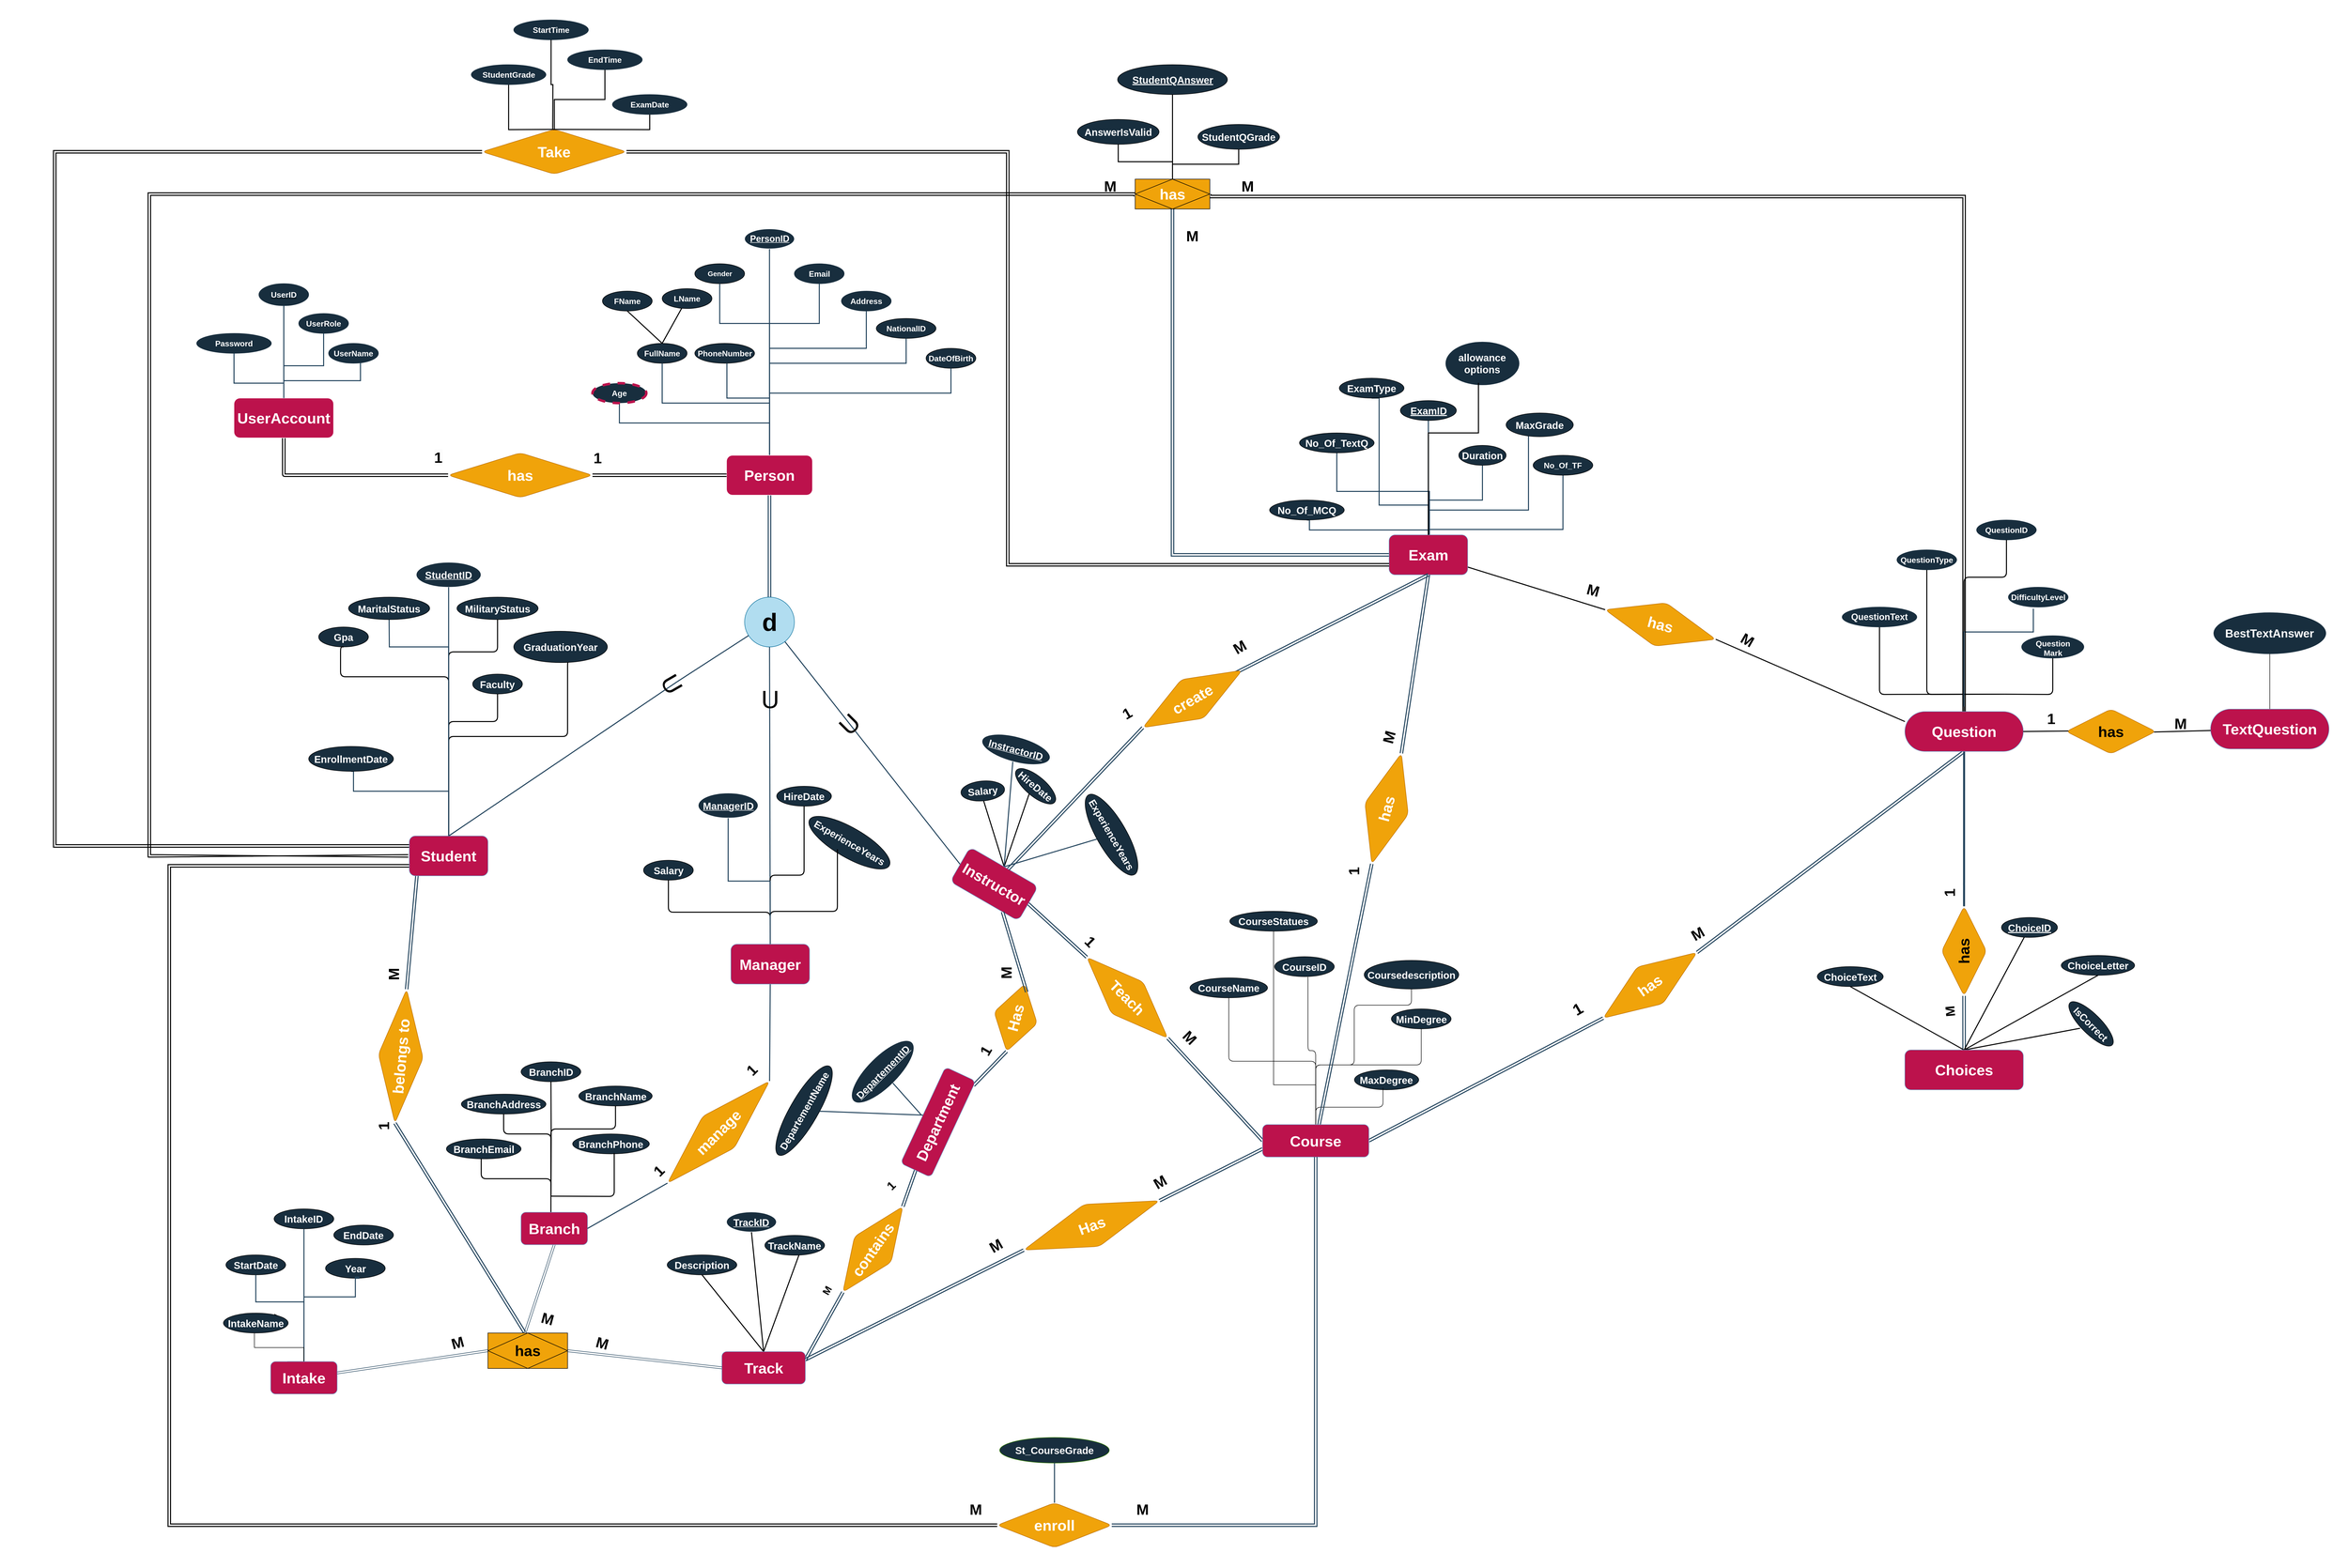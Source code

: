 <mxfile version="26.0.16">
  <diagram name="Page-1" id="KP4Qv6nfxwbfrnBd7RsM">
    <mxGraphModel dx="3000" dy="2897" grid="1" gridSize="10" guides="1" tooltips="1" connect="1" arrows="1" fold="1" page="1" pageScale="1" pageWidth="850" pageHeight="1100" math="0" shadow="0">
      <root>
        <mxCell id="0" />
        <mxCell id="1" parent="0" />
        <mxCell id="ixsVfjGWsq4LzC2qJ3sS-3" value="&lt;b&gt;&lt;font style=&quot;color: rgb(255, 255, 255); font-size: 16px;&quot;&gt;Address&lt;/font&gt;&lt;/b&gt;" style="ellipse;whiteSpace=wrap;html=1;align=center;fillColor=light-dark(#182e3e, #ededed);rotation=0;rounded=1;strokeColor=light-dark(#182e3e, #ededed);" parent="1" vertex="1">
          <mxGeometry x="1770.0" y="465" width="100" height="40" as="geometry" />
        </mxCell>
        <mxCell id="ixsVfjGWsq4LzC2qJ3sS-4" value="&lt;b&gt;&lt;font style=&quot;color: rgb(255, 255, 255); font-size: 16px;&quot;&gt;DateOfBirth&lt;/font&gt;&lt;/b&gt;" style="ellipse;whiteSpace=wrap;html=1;align=center;fillColor=#182E3E;rotation=0;rounded=1;" parent="1" vertex="1">
          <mxGeometry x="1940" y="580" width="100" height="40" as="geometry" />
        </mxCell>
        <mxCell id="ixsVfjGWsq4LzC2qJ3sS-5" value="&lt;b&gt;&lt;font style=&quot;color: rgb(255, 255, 255); font-size: 16px;&quot;&gt;Email&lt;/font&gt;&lt;/b&gt;" style="ellipse;whiteSpace=wrap;html=1;align=center;fillColor=light-dark(#182e3e, #ededed);rotation=0;rounded=1;strokeColor=light-dark(#182e3e, #ededed);" parent="1" vertex="1">
          <mxGeometry x="1675.56" y="410" width="100" height="40" as="geometry" />
        </mxCell>
        <mxCell id="ixsVfjGWsq4LzC2qJ3sS-6" value="&lt;b&gt;&lt;font style=&quot;color: rgb(255, 255, 255); font-size: 16px;&quot;&gt;Age&lt;/font&gt;&lt;/b&gt;" style="ellipse;whiteSpace=wrap;html=1;align=center;dashed=1;rotation=0;strokeWidth=5;fillColor=light-dark(#182e3e, #ff6ac1);strokeColor=light-dark(#BC124C,#1D293B);rounded=1;fillStyle=auto;perimeterSpacing=2;" parent="1" vertex="1">
          <mxGeometry x="1270.0" y="650" width="108.19" height="40" as="geometry" />
        </mxCell>
        <mxCell id="ixsVfjGWsq4LzC2qJ3sS-7" value="&lt;b&gt;&lt;font style=&quot;color: rgb(255, 255, 255); font-size: 16px;&quot;&gt;PhoneNumber&lt;/font&gt;&lt;/b&gt;" style="ellipse;whiteSpace=wrap;html=1;align=center;fillColor=light-dark(#182E3E,#EDEDED);rotation=0;rounded=1;" parent="1" vertex="1">
          <mxGeometry x="1475.56" y="570" width="120" height="40" as="geometry" />
        </mxCell>
        <mxCell id="ixsVfjGWsq4LzC2qJ3sS-8" value="&lt;b&gt;&lt;font style=&quot;font-size: 14px; color: rgb(255, 255, 255);&quot;&gt;Gender&lt;/font&gt;&lt;/b&gt;" style="ellipse;whiteSpace=wrap;html=1;align=center;fillColor=light-dark(#182E3E,#EDEDED);rotation=0;rounded=1;" parent="1" vertex="1">
          <mxGeometry x="1475.56" y="410" width="100" height="40" as="geometry" />
        </mxCell>
        <mxCell id="ixsVfjGWsq4LzC2qJ3sS-9" style="rounded=1;orthogonalLoop=1;jettySize=auto;html=1;exitX=0.5;exitY=0;exitDx=0;exitDy=0;endArrow=none;startFill=0;strokeWidth=2;" parent="1" source="ixsVfjGWsq4LzC2qJ3sS-11" target="ixsVfjGWsq4LzC2qJ3sS-14" edge="1">
          <mxGeometry relative="1" as="geometry" />
        </mxCell>
        <mxCell id="ixsVfjGWsq4LzC2qJ3sS-10" style="rounded=1;orthogonalLoop=1;jettySize=auto;html=1;entryX=0.5;entryY=1;entryDx=0;entryDy=0;exitX=0.5;exitY=0;exitDx=0;exitDy=0;endArrow=none;startFill=0;strokeWidth=2;" parent="1" source="ixsVfjGWsq4LzC2qJ3sS-11" target="ixsVfjGWsq4LzC2qJ3sS-13" edge="1">
          <mxGeometry relative="1" as="geometry" />
        </mxCell>
        <mxCell id="ixsVfjGWsq4LzC2qJ3sS-11" value="&lt;b&gt;&lt;font style=&quot;color: rgb(255, 255, 255); font-size: 16px;&quot;&gt;FullName&lt;/font&gt;&lt;/b&gt;" style="ellipse;whiteSpace=wrap;html=1;align=center;fillColor=light-dark(#182E3E,#EDEDED);rotation=0;rounded=1;" parent="1" vertex="1">
          <mxGeometry x="1360" y="570" width="100" height="40" as="geometry" />
        </mxCell>
        <mxCell id="ixsVfjGWsq4LzC2qJ3sS-12" value="&lt;b&gt;&lt;font style=&quot;color: rgb(255, 255, 255); font-size: 16px;&quot;&gt;NationalID&lt;/font&gt;&lt;/b&gt;" style="ellipse;whiteSpace=wrap;html=1;align=center;fillColor=light-dark(#182e3e, #ededed);rotation=0;rounded=1;" parent="1" vertex="1">
          <mxGeometry x="1840" y="520" width="120" height="40" as="geometry" />
        </mxCell>
        <mxCell id="ixsVfjGWsq4LzC2qJ3sS-13" value="&lt;b&gt;&lt;font style=&quot;color: rgb(255, 255, 255); font-size: 16px;&quot;&gt;FName&lt;/font&gt;&lt;/b&gt;" style="ellipse;whiteSpace=wrap;html=1;align=center;fillColor=light-dark(#182E3E,#EDEDED);rotation=0;rounded=1;" parent="1" vertex="1">
          <mxGeometry x="1290" y="465" width="100" height="40" as="geometry" />
        </mxCell>
        <mxCell id="ixsVfjGWsq4LzC2qJ3sS-14" value="&lt;b&gt;&lt;font style=&quot;color: rgb(255, 255, 255); font-size: 16px;&quot;&gt;LName&lt;/font&gt;&lt;/b&gt;" style="ellipse;whiteSpace=wrap;html=1;align=center;fillColor=light-dark(#182E3E,#EDEDED);rotation=0;rounded=1;" parent="1" vertex="1">
          <mxGeometry x="1410" y="460" width="100" height="40" as="geometry" />
        </mxCell>
        <mxCell id="ixsVfjGWsq4LzC2qJ3sS-15" style="edgeStyle=orthogonalEdgeStyle;rounded=0;orthogonalLoop=1;jettySize=auto;html=1;entryX=0.5;entryY=1;entryDx=0;entryDy=0;strokeColor=#23445D;endArrow=none;startFill=0;strokeWidth=2;" parent="1" source="ixsVfjGWsq4LzC2qJ3sS-25" target="ixsVfjGWsq4LzC2qJ3sS-26" edge="1">
          <mxGeometry relative="1" as="geometry" />
        </mxCell>
        <mxCell id="ixsVfjGWsq4LzC2qJ3sS-16" style="edgeStyle=orthogonalEdgeStyle;rounded=0;orthogonalLoop=1;jettySize=auto;html=1;entryX=0.5;entryY=1;entryDx=0;entryDy=0;strokeColor=#23445D;endArrow=none;startFill=0;strokeWidth=2;" parent="1" source="ixsVfjGWsq4LzC2qJ3sS-25" target="ixsVfjGWsq4LzC2qJ3sS-8" edge="1">
          <mxGeometry relative="1" as="geometry">
            <Array as="points">
              <mxPoint x="1626" y="530" />
              <mxPoint x="1526" y="530" />
            </Array>
          </mxGeometry>
        </mxCell>
        <mxCell id="ixsVfjGWsq4LzC2qJ3sS-17" style="edgeStyle=orthogonalEdgeStyle;rounded=0;orthogonalLoop=1;jettySize=auto;html=1;entryX=0.5;entryY=1;entryDx=0;entryDy=0;strokeColor=#23445D;endArrow=none;startFill=0;strokeWidth=2;" parent="1" source="ixsVfjGWsq4LzC2qJ3sS-25" target="ixsVfjGWsq4LzC2qJ3sS-5" edge="1">
          <mxGeometry relative="1" as="geometry">
            <Array as="points">
              <mxPoint x="1626" y="530" />
              <mxPoint x="1726" y="530" />
            </Array>
          </mxGeometry>
        </mxCell>
        <mxCell id="ixsVfjGWsq4LzC2qJ3sS-18" style="edgeStyle=orthogonalEdgeStyle;rounded=0;orthogonalLoop=1;jettySize=auto;html=1;entryX=0.5;entryY=1;entryDx=0;entryDy=0;strokeColor=#23445D;endArrow=none;startFill=0;strokeWidth=2;" parent="1" source="ixsVfjGWsq4LzC2qJ3sS-25" target="ixsVfjGWsq4LzC2qJ3sS-3" edge="1">
          <mxGeometry relative="1" as="geometry">
            <Array as="points">
              <mxPoint x="1626" y="580" />
              <mxPoint x="1820" y="580" />
            </Array>
          </mxGeometry>
        </mxCell>
        <mxCell id="ixsVfjGWsq4LzC2qJ3sS-19" style="edgeStyle=orthogonalEdgeStyle;rounded=0;orthogonalLoop=1;jettySize=auto;html=1;entryX=0.5;entryY=1;entryDx=0;entryDy=0;strokeColor=#23445D;endArrow=none;startFill=0;strokeWidth=2;" parent="1" source="ixsVfjGWsq4LzC2qJ3sS-25" target="ixsVfjGWsq4LzC2qJ3sS-12" edge="1">
          <mxGeometry relative="1" as="geometry">
            <Array as="points">
              <mxPoint x="1626" y="610" />
              <mxPoint x="1900" y="610" />
            </Array>
          </mxGeometry>
        </mxCell>
        <mxCell id="ixsVfjGWsq4LzC2qJ3sS-20" style="edgeStyle=orthogonalEdgeStyle;rounded=0;orthogonalLoop=1;jettySize=auto;html=1;entryX=0.5;entryY=1;entryDx=0;entryDy=0;strokeColor=#23445D;endArrow=none;startFill=0;strokeWidth=2;" parent="1" source="ixsVfjGWsq4LzC2qJ3sS-25" target="ixsVfjGWsq4LzC2qJ3sS-6" edge="1">
          <mxGeometry relative="1" as="geometry">
            <Array as="points">
              <mxPoint x="1626" y="730" />
              <mxPoint x="1324" y="730" />
            </Array>
          </mxGeometry>
        </mxCell>
        <mxCell id="ixsVfjGWsq4LzC2qJ3sS-21" style="edgeStyle=orthogonalEdgeStyle;rounded=0;orthogonalLoop=1;jettySize=auto;html=1;entryX=0.5;entryY=1;entryDx=0;entryDy=0;strokeColor=#23445D;endArrow=none;startFill=0;strokeWidth=2;" parent="1" source="ixsVfjGWsq4LzC2qJ3sS-25" target="ixsVfjGWsq4LzC2qJ3sS-11" edge="1">
          <mxGeometry relative="1" as="geometry">
            <Array as="points">
              <mxPoint x="1626" y="690" />
              <mxPoint x="1410" y="690" />
            </Array>
          </mxGeometry>
        </mxCell>
        <mxCell id="ixsVfjGWsq4LzC2qJ3sS-22" style="edgeStyle=orthogonalEdgeStyle;rounded=0;orthogonalLoop=1;jettySize=auto;html=1;strokeColor=#23445D;endArrow=none;startFill=0;strokeWidth=2;" parent="1" source="ixsVfjGWsq4LzC2qJ3sS-25" target="ixsVfjGWsq4LzC2qJ3sS-7" edge="1">
          <mxGeometry relative="1" as="geometry">
            <Array as="points">
              <mxPoint x="1626" y="680" />
              <mxPoint x="1540" y="680" />
            </Array>
          </mxGeometry>
        </mxCell>
        <mxCell id="ixsVfjGWsq4LzC2qJ3sS-23" style="edgeStyle=orthogonalEdgeStyle;rounded=0;orthogonalLoop=1;jettySize=auto;html=1;entryX=0.5;entryY=1;entryDx=0;entryDy=0;strokeColor=#23445D;endArrow=none;startFill=0;strokeWidth=2;" parent="1" source="ixsVfjGWsq4LzC2qJ3sS-25" target="ixsVfjGWsq4LzC2qJ3sS-4" edge="1">
          <mxGeometry relative="1" as="geometry">
            <Array as="points">
              <mxPoint x="1626" y="670" />
              <mxPoint x="1990" y="670" />
            </Array>
          </mxGeometry>
        </mxCell>
        <mxCell id="ixsVfjGWsq4LzC2qJ3sS-24" style="edgeStyle=orthogonalEdgeStyle;rounded=0;orthogonalLoop=1;jettySize=auto;html=1;entryX=0.5;entryY=0;entryDx=0;entryDy=0;strokeColor=#23445D;endArrow=none;startFill=0;shape=link;strokeWidth=2;" parent="1" source="ixsVfjGWsq4LzC2qJ3sS-25" target="ixsVfjGWsq4LzC2qJ3sS-44" edge="1">
          <mxGeometry relative="1" as="geometry" />
        </mxCell>
        <mxCell id="ixsVfjGWsq4LzC2qJ3sS-25" value="&lt;font style=&quot;font-size: 30px;&quot;&gt;&lt;b style=&quot;&quot;&gt;Person&lt;/b&gt;&lt;/font&gt;" style="rounded=1;whiteSpace=wrap;html=1;fillColor=light-dark(#BC124C,#1D293B);strokeColor=#FFFFFF;labelBackgroundColor=none;fontColor=#FFFFFF;" parent="1" vertex="1">
          <mxGeometry x="1539.31" y="795" width="172.5" height="80" as="geometry" />
        </mxCell>
        <mxCell id="ixsVfjGWsq4LzC2qJ3sS-26" value="&lt;font style=&quot;font-size: 18px;&quot;&gt;&lt;b&gt;PersonID&lt;/b&gt;&lt;/font&gt;" style="ellipse;whiteSpace=wrap;html=1;align=center;fontStyle=4;strokeColor=#FFFFFF;fontColor=#FFFFFF;fillColor=#182E3E;" parent="1" vertex="1">
          <mxGeometry x="1575.56" y="340" width="100" height="40" as="geometry" />
        </mxCell>
        <mxCell id="ixsVfjGWsq4LzC2qJ3sS-27" value="&lt;b&gt;&lt;font style=&quot;color: rgb(255, 255, 255); font-size: 16px;&quot;&gt;Password&lt;/font&gt;&lt;/b&gt;" style="ellipse;whiteSpace=wrap;html=1;align=center;fillColor=light-dark(#182E3E,#1D293B);rotation=0;rounded=1;strokeColor=light-dark(#182e3e, #ededed);" parent="1" vertex="1">
          <mxGeometry x="475" y="550" width="150" height="40" as="geometry" />
        </mxCell>
        <mxCell id="ixsVfjGWsq4LzC2qJ3sS-28" value="&lt;b&gt;&lt;font style=&quot;color: rgb(255, 255, 255); font-size: 16px;&quot;&gt;UserName&lt;/font&gt;&lt;/b&gt;" style="ellipse;whiteSpace=wrap;html=1;align=center;fillColor=light-dark(#182E3E,#1D293B);rotation=0;rounded=1;strokeColor=light-dark(#182e3e, #ededed);" parent="1" vertex="1">
          <mxGeometry x="740" y="570" width="100" height="40" as="geometry" />
        </mxCell>
        <mxCell id="ixsVfjGWsq4LzC2qJ3sS-29" value="&lt;b&gt;&lt;font style=&quot;color: rgb(255, 255, 255); font-size: 16px;&quot;&gt;UserID&lt;/font&gt;&lt;/b&gt;" style="ellipse;whiteSpace=wrap;html=1;align=center;fontStyle=4;fillColor=light-dark(#182E3E,#1D293B);strokeColor=light-dark(#182e3e, #ededed);rotation=0;rounded=1;" parent="1" vertex="1">
          <mxGeometry x="600" y="450" width="100" height="44.26" as="geometry" />
        </mxCell>
        <mxCell id="ixsVfjGWsq4LzC2qJ3sS-30" value="&lt;b&gt;&lt;font style=&quot;color: rgb(255, 255, 255); font-size: 16px;&quot;&gt;UserRole&lt;/font&gt;&lt;/b&gt;" style="ellipse;whiteSpace=wrap;html=1;align=center;fillColor=light-dark(#182E3E,#1D293B);rotation=0;rounded=1;strokeColor=light-dark(#182e3e, #ededed);" parent="1" vertex="1">
          <mxGeometry x="680" y="510" width="100" height="40" as="geometry" />
        </mxCell>
        <mxCell id="ixsVfjGWsq4LzC2qJ3sS-31" style="edgeStyle=orthogonalEdgeStyle;rounded=1;orthogonalLoop=1;jettySize=auto;html=1;endArrow=none;startFill=0;shape=link;strokeColor=#000000;entryX=0.5;entryY=1;entryDx=0;entryDy=0;strokeWidth=2;" parent="1" source="ixsVfjGWsq4LzC2qJ3sS-33" target="ixsVfjGWsq4LzC2qJ3sS-38" edge="1">
          <mxGeometry relative="1" as="geometry">
            <mxPoint x="516" y="770" as="targetPoint" />
          </mxGeometry>
        </mxCell>
        <mxCell id="ixsVfjGWsq4LzC2qJ3sS-32" style="edgeStyle=orthogonalEdgeStyle;rounded=0;orthogonalLoop=1;jettySize=auto;html=1;entryX=0;entryY=0.5;entryDx=0;entryDy=0;strokeColor=#000000;endArrow=none;startFill=0;shape=link;strokeWidth=2;" parent="1" source="ixsVfjGWsq4LzC2qJ3sS-33" target="ixsVfjGWsq4LzC2qJ3sS-25" edge="1">
          <mxGeometry relative="1" as="geometry" />
        </mxCell>
        <mxCell id="ixsVfjGWsq4LzC2qJ3sS-33" value="&lt;span style=&quot;text-align: left;&quot;&gt;&lt;b&gt;&lt;font style=&quot;color: rgb(255, 255, 255); font-size: 30px;&quot;&gt;has&lt;/font&gt;&lt;/b&gt;&lt;/span&gt;" style="rhombus;whiteSpace=wrap;html=1;rounded=1;fillColor=#f0a30a;strokeColor=#BD7000;fontColor=#000000;" parent="1" vertex="1">
          <mxGeometry x="980" y="790" width="290" height="90" as="geometry" />
        </mxCell>
        <mxCell id="ixsVfjGWsq4LzC2qJ3sS-34" value="&lt;font style=&quot;font-size: 30px;&quot;&gt;&lt;b&gt;1&lt;/b&gt;&lt;/font&gt;" style="text;html=1;align=center;verticalAlign=middle;resizable=0;points=[];autosize=1;strokeColor=none;fillColor=none;rounded=1;" parent="1" vertex="1">
          <mxGeometry x="1260" y="775" width="40" height="50" as="geometry" />
        </mxCell>
        <mxCell id="ixsVfjGWsq4LzC2qJ3sS-35" value="&lt;span style=&quot;color: rgb(0, 0, 0); font-family: Helvetica; font-size: 30px; font-style: normal; font-variant-ligatures: normal; font-variant-caps: normal; letter-spacing: normal; orphans: 2; text-align: center; text-indent: 0px; text-transform: none; widows: 2; word-spacing: 0px; -webkit-text-stroke-width: 0px; white-space: nowrap; background-color: rgb(251, 251, 251); text-decoration-thickness: initial; text-decoration-style: initial; text-decoration-color: initial; float: none; display: inline !important;&quot;&gt;&lt;b&gt;1&lt;/b&gt;&lt;/span&gt;" style="text;whiteSpace=wrap;html=1;rounded=1;" parent="1" vertex="1">
          <mxGeometry x="950" y="775" width="50" height="60" as="geometry" />
        </mxCell>
        <mxCell id="ixsVfjGWsq4LzC2qJ3sS-36" style="edgeStyle=orthogonalEdgeStyle;rounded=0;orthogonalLoop=1;jettySize=auto;html=1;entryX=0.5;entryY=1;entryDx=0;entryDy=0;strokeColor=#23445D;endArrow=none;startFill=0;strokeWidth=2;" parent="1" source="ixsVfjGWsq4LzC2qJ3sS-38" target="ixsVfjGWsq4LzC2qJ3sS-30" edge="1">
          <mxGeometry relative="1" as="geometry" />
        </mxCell>
        <mxCell id="ixsVfjGWsq4LzC2qJ3sS-37" style="edgeStyle=orthogonalEdgeStyle;rounded=0;orthogonalLoop=1;jettySize=auto;html=1;entryX=0.5;entryY=1;entryDx=0;entryDy=0;strokeColor=#23445D;endArrow=none;startFill=0;strokeWidth=2;" parent="1" source="ixsVfjGWsq4LzC2qJ3sS-38" target="ixsVfjGWsq4LzC2qJ3sS-27" edge="1">
          <mxGeometry relative="1" as="geometry">
            <Array as="points">
              <mxPoint x="650" y="650" />
              <mxPoint x="550" y="650" />
            </Array>
          </mxGeometry>
        </mxCell>
        <mxCell id="ixsVfjGWsq4LzC2qJ3sS-38" value="&lt;b&gt;&lt;font style=&quot;font-size: 30px; color: rgb(255, 255, 255);&quot;&gt;UserAccount&lt;/font&gt;&lt;/b&gt;" style="rounded=1;whiteSpace=wrap;html=1;fillColor=light-dark(#BC124C,#1D293B);strokeColor=#FFFFFF;labelBackgroundColor=none;fontColor=#FFFFFF;" parent="1" vertex="1">
          <mxGeometry x="550" y="680" width="200" height="80" as="geometry" />
        </mxCell>
        <mxCell id="ixsVfjGWsq4LzC2qJ3sS-39" style="edgeStyle=orthogonalEdgeStyle;rounded=0;orthogonalLoop=1;jettySize=auto;html=1;entryX=0.64;entryY=0.975;entryDx=0;entryDy=0;entryPerimeter=0;strokeColor=#23445D;endArrow=none;startFill=0;strokeWidth=2;" parent="1" source="ixsVfjGWsq4LzC2qJ3sS-38" target="ixsVfjGWsq4LzC2qJ3sS-28" edge="1">
          <mxGeometry relative="1" as="geometry" />
        </mxCell>
        <mxCell id="ixsVfjGWsq4LzC2qJ3sS-40" style="edgeStyle=orthogonalEdgeStyle;rounded=0;orthogonalLoop=1;jettySize=auto;html=1;entryX=0.5;entryY=1;entryDx=0;entryDy=0;strokeColor=#23445D;endArrow=none;startFill=0;strokeWidth=2;" parent="1" source="ixsVfjGWsq4LzC2qJ3sS-38" target="ixsVfjGWsq4LzC2qJ3sS-29" edge="1">
          <mxGeometry relative="1" as="geometry" />
        </mxCell>
        <mxCell id="ixsVfjGWsq4LzC2qJ3sS-41" style="rounded=0;orthogonalLoop=1;jettySize=auto;html=1;entryX=0.5;entryY=0;entryDx=0;entryDy=0;strokeColor=#23445D;endArrow=none;startFill=0;strokeWidth=2;" parent="1" target="ixsVfjGWsq4LzC2qJ3sS-55" edge="1">
          <mxGeometry relative="1" as="geometry">
            <mxPoint x="1440" y="1250" as="sourcePoint" />
          </mxGeometry>
        </mxCell>
        <mxCell id="ixsVfjGWsq4LzC2qJ3sS-42" style="rounded=0;orthogonalLoop=1;jettySize=auto;html=1;entryX=0.5;entryY=0;entryDx=0;entryDy=0;strokeColor=#23445D;endArrow=none;startFill=0;strokeWidth=2;" parent="1" source="ixsVfjGWsq4LzC2qJ3sS-44" target="ixsVfjGWsq4LzC2qJ3sS-72" edge="1">
          <mxGeometry relative="1" as="geometry" />
        </mxCell>
        <mxCell id="ixsVfjGWsq4LzC2qJ3sS-43" style="rounded=0;orthogonalLoop=1;jettySize=auto;html=1;entryX=0;entryY=0.5;entryDx=0;entryDy=0;strokeColor=#23445D;endArrow=none;startFill=0;strokeWidth=2;" parent="1" source="ixsVfjGWsq4LzC2qJ3sS-44" target="ixsVfjGWsq4LzC2qJ3sS-86" edge="1">
          <mxGeometry relative="1" as="geometry" />
        </mxCell>
        <mxCell id="ixsVfjGWsq4LzC2qJ3sS-44" value="&lt;b&gt;&lt;font style=&quot;font-size: 50px;&quot;&gt;d&lt;/font&gt;&lt;/b&gt;" style="ellipse;whiteSpace=wrap;html=1;aspect=fixed;rotation=0;fillColor=#b1ddf0;strokeColor=#10739e;" parent="1" vertex="1">
          <mxGeometry x="1575.56" y="1080" width="100" height="100" as="geometry" />
        </mxCell>
        <mxCell id="ixsVfjGWsq4LzC2qJ3sS-46" value="&lt;b&gt;&lt;font style=&quot;color: rgb(255, 255, 255); font-size: 20px;&quot;&gt;Gpa&lt;/font&gt;&lt;/b&gt;" style="ellipse;whiteSpace=wrap;html=1;align=center;fillColor=light-dark(#182E3E,#1D293B);rotation=0;rounded=1;" parent="1" vertex="1">
          <mxGeometry x="720.0" y="1140" width="100" height="40" as="geometry" />
        </mxCell>
        <mxCell id="ixsVfjGWsq4LzC2qJ3sS-48" style="rounded=1;orthogonalLoop=1;jettySize=auto;html=1;entryX=0.5;entryY=1;entryDx=0;entryDy=0;endArrow=none;startFill=0;exitX=0.5;exitY=0;exitDx=0;exitDy=0;strokeWidth=2;edgeStyle=orthogonalEdgeStyle;" parent="1" source="ixsVfjGWsq4LzC2qJ3sS-55" target="ixsVfjGWsq4LzC2qJ3sS-57" edge="1">
          <mxGeometry relative="1" as="geometry">
            <mxPoint x="947.16" y="1497.28" as="sourcePoint" />
            <Array as="points">
              <mxPoint x="981" y="1190" />
              <mxPoint x="1079" y="1190" />
            </Array>
          </mxGeometry>
        </mxCell>
        <mxCell id="ixsVfjGWsq4LzC2qJ3sS-49" style="rounded=1;orthogonalLoop=1;jettySize=auto;html=1;entryX=0.5;entryY=1;entryDx=0;entryDy=0;exitX=0.5;exitY=0;exitDx=0;exitDy=0;endArrow=none;startFill=0;strokeWidth=2;edgeStyle=orthogonalEdgeStyle;" parent="1" source="ixsVfjGWsq4LzC2qJ3sS-55" target="ixsVfjGWsq4LzC2qJ3sS-58" edge="1">
          <mxGeometry relative="1" as="geometry">
            <Array as="points">
              <mxPoint x="981" y="1330" />
              <mxPoint x="1079" y="1330" />
            </Array>
          </mxGeometry>
        </mxCell>
        <mxCell id="ixsVfjGWsq4LzC2qJ3sS-50" style="rounded=1;orthogonalLoop=1;jettySize=auto;html=1;exitX=0.5;exitY=0;exitDx=0;exitDy=0;endArrow=none;startFill=0;strokeWidth=2;edgeStyle=orthogonalEdgeStyle;entryX=0.596;entryY=0.958;entryDx=0;entryDy=0;entryPerimeter=0;" parent="1" source="ixsVfjGWsq4LzC2qJ3sS-55" target="ixsVfjGWsq4LzC2qJ3sS-59" edge="1">
          <mxGeometry relative="1" as="geometry">
            <Array as="points">
              <mxPoint x="981" y="1360" />
              <mxPoint x="1220" y="1360" />
              <mxPoint x="1220" y="1209" />
            </Array>
          </mxGeometry>
        </mxCell>
        <mxCell id="ixsVfjGWsq4LzC2qJ3sS-51" style="rounded=0;orthogonalLoop=1;jettySize=auto;html=1;strokeColor=#23445D;endArrow=none;startFill=0;strokeWidth=2;edgeStyle=orthogonalEdgeStyle;" parent="1" source="ixsVfjGWsq4LzC2qJ3sS-55" target="ixsVfjGWsq4LzC2qJ3sS-61" edge="1">
          <mxGeometry relative="1" as="geometry">
            <Array as="points">
              <mxPoint x="981" y="1180" />
              <mxPoint x="862" y="1180" />
            </Array>
          </mxGeometry>
        </mxCell>
        <mxCell id="ixsVfjGWsq4LzC2qJ3sS-52" style="edgeStyle=orthogonalEdgeStyle;rounded=0;orthogonalLoop=1;jettySize=auto;html=1;entryX=0.5;entryY=1;entryDx=0;entryDy=0;strokeColor=#23445D;endArrow=none;startFill=0;strokeWidth=2;" parent="1" source="ixsVfjGWsq4LzC2qJ3sS-55" target="ixsVfjGWsq4LzC2qJ3sS-60" edge="1">
          <mxGeometry relative="1" as="geometry">
            <Array as="points">
              <mxPoint x="981" y="1470" />
              <mxPoint x="790" y="1470" />
            </Array>
          </mxGeometry>
        </mxCell>
        <mxCell id="ixsVfjGWsq4LzC2qJ3sS-53" style="rounded=0;orthogonalLoop=1;jettySize=auto;html=1;entryX=1;entryY=0.5;entryDx=0;entryDy=0;strokeColor=#23445D;endArrow=none;startFill=0;strokeWidth=2;exitX=0.098;exitY=0.967;exitDx=0;exitDy=0;exitPerimeter=0;shape=link;" parent="1" source="ixsVfjGWsq4LzC2qJ3sS-55" target="ixsVfjGWsq4LzC2qJ3sS-173" edge="1">
          <mxGeometry relative="1" as="geometry" />
        </mxCell>
        <mxCell id="ixsVfjGWsq4LzC2qJ3sS-54" style="edgeStyle=orthogonalEdgeStyle;rounded=0;orthogonalLoop=1;jettySize=auto;html=1;entryX=0;entryY=0.5;entryDx=0;entryDy=0;strokeColor=#000000;endArrow=none;startFill=0;strokeWidth=2;shape=link;exitX=0;exitY=0.75;exitDx=0;exitDy=0;" parent="1" source="ixsVfjGWsq4LzC2qJ3sS-55" target="ixsVfjGWsq4LzC2qJ3sS-222" edge="1">
          <mxGeometry relative="1" as="geometry">
            <Array as="points">
              <mxPoint x="420" y="1620" />
              <mxPoint x="420" y="2945" />
            </Array>
          </mxGeometry>
        </mxCell>
        <mxCell id="ixsVfjGWsq4LzC2qJ3sS-289" style="edgeStyle=orthogonalEdgeStyle;rounded=0;orthogonalLoop=1;jettySize=auto;html=1;exitX=0;exitY=0.25;exitDx=0;exitDy=0;entryX=0;entryY=0.5;entryDx=0;entryDy=0;shape=link;strokeWidth=2;" parent="1" source="ixsVfjGWsq4LzC2qJ3sS-55" target="ixsVfjGWsq4LzC2qJ3sS-280" edge="1">
          <mxGeometry relative="1" as="geometry">
            <Array as="points">
              <mxPoint x="190" y="1580" />
              <mxPoint x="190" y="185" />
            </Array>
          </mxGeometry>
        </mxCell>
        <mxCell id="ixsVfjGWsq4LzC2qJ3sS-55" value="&lt;b&gt;&lt;font style=&quot;color: rgb(255, 255, 255); font-size: 30px;&quot;&gt;Student&lt;/font&gt;&lt;/b&gt;" style="html=1;dashed=0;whiteSpace=wrap;fillColor=light-dark(#bc124c, #1d293b);strokeColor=#6c8ebf;rounded=1;" parent="1" vertex="1">
          <mxGeometry x="902.16" y="1560" width="157.84" height="80" as="geometry" />
        </mxCell>
        <mxCell id="ixsVfjGWsq4LzC2qJ3sS-56" style="rounded=1;orthogonalLoop=1;jettySize=auto;html=1;entryX=0.5;entryY=1;entryDx=0;entryDy=0;exitX=0.5;exitY=0;exitDx=0;exitDy=0;endArrow=none;startFill=0;strokeWidth=2;edgeStyle=orthogonalEdgeStyle;" parent="1" source="ixsVfjGWsq4LzC2qJ3sS-55" target="ixsVfjGWsq4LzC2qJ3sS-46" edge="1">
          <mxGeometry relative="1" as="geometry">
            <Array as="points">
              <mxPoint x="981" y="1240" />
              <mxPoint x="764" y="1240" />
              <mxPoint x="764" y="1180" />
            </Array>
          </mxGeometry>
        </mxCell>
        <mxCell id="ixsVfjGWsq4LzC2qJ3sS-57" value="&lt;b&gt;&lt;font style=&quot;color: rgb(255, 255, 255); font-size: 20px;&quot;&gt;MilitaryStatus&lt;/font&gt;&lt;/b&gt;" style="ellipse;whiteSpace=wrap;html=1;align=center;fillColor=light-dark(#182E3E,#1D293B);rotation=0;rounded=1;" parent="1" vertex="1">
          <mxGeometry x="997.8" y="1080" width="163.06" height="45" as="geometry" />
        </mxCell>
        <mxCell id="ixsVfjGWsq4LzC2qJ3sS-58" value="&lt;b&gt;&lt;font style=&quot;color: rgb(255, 255, 255); font-size: 20px;&quot;&gt;Faculty&lt;/font&gt;&lt;/b&gt;" style="ellipse;whiteSpace=wrap;html=1;align=center;fillColor=light-dark(#182E3E,#1D293B);rotation=0;rounded=1;" parent="1" vertex="1">
          <mxGeometry x="1029.33" y="1234.57" width="100" height="40" as="geometry" />
        </mxCell>
        <mxCell id="ixsVfjGWsq4LzC2qJ3sS-59" value="&lt;font style=&quot;font-size: 20px;&quot; color=&quot;#ffffff&quot;&gt;&lt;b style=&quot;&quot;&gt;GraduationYear&lt;/b&gt;&lt;/font&gt;" style="ellipse;whiteSpace=wrap;html=1;align=center;fillColor=light-dark(#182E3E,#1D293B);rotation=0;rounded=1;" parent="1" vertex="1">
          <mxGeometry x="1111.83" y="1148.54" width="188.17" height="62.93" as="geometry" />
        </mxCell>
        <mxCell id="ixsVfjGWsq4LzC2qJ3sS-60" value="&lt;b&gt;&lt;font style=&quot;color: rgb(255, 255, 255); font-size: 20px;&quot;&gt;EnrollmentDate&lt;/font&gt;&lt;/b&gt;" style="ellipse;whiteSpace=wrap;html=1;align=center;fillColor=light-dark(#182E3E,#1D293B);rotation=0;rounded=1;" parent="1" vertex="1">
          <mxGeometry x="700" y="1380" width="170.33" height="50" as="geometry" />
        </mxCell>
        <mxCell id="ixsVfjGWsq4LzC2qJ3sS-61" value="&lt;b&gt;&lt;font style=&quot;color: rgb(255, 255, 255); font-size: 20px;&quot;&gt;MaritalStatus&lt;/font&gt;&lt;/b&gt;" style="ellipse;whiteSpace=wrap;html=1;align=center;fillColor=light-dark(#182E3E,#1D293B);rotation=0;rounded=1;" parent="1" vertex="1">
          <mxGeometry x="780" y="1080" width="163.06" height="45" as="geometry" />
        </mxCell>
        <mxCell id="ixsVfjGWsq4LzC2qJ3sS-62" value="&lt;font style=&quot;font-size: 20px;&quot;&gt;&lt;b&gt;StudentID&lt;/b&gt;&lt;/font&gt;" style="ellipse;whiteSpace=wrap;html=1;align=center;fontStyle=4;strokeColor=#FFFFFF;fontColor=#FFFFFF;fillColor=#182E3E;" parent="1" vertex="1">
          <mxGeometry x="916.08" y="1010" width="130" height="50" as="geometry" />
        </mxCell>
        <mxCell id="ixsVfjGWsq4LzC2qJ3sS-63" style="rounded=0;orthogonalLoop=1;jettySize=auto;html=1;strokeColor=#23445D;endArrow=none;startFill=0;strokeWidth=2;entryX=0.5;entryY=1;entryDx=0;entryDy=0;exitX=0.5;exitY=0;exitDx=0;exitDy=0;" parent="1" source="ixsVfjGWsq4LzC2qJ3sS-55" target="ixsVfjGWsq4LzC2qJ3sS-62" edge="1">
          <mxGeometry relative="1" as="geometry">
            <mxPoint x="980" y="1550" as="sourcePoint" />
            <mxPoint x="981" y="1240" as="targetPoint" />
          </mxGeometry>
        </mxCell>
        <mxCell id="ixsVfjGWsq4LzC2qJ3sS-64" style="rounded=1;orthogonalLoop=1;jettySize=auto;html=1;exitX=0.5;exitY=0;exitDx=0;exitDy=0;endArrow=none;startFill=0;entryX=0.5;entryY=1;entryDx=0;entryDy=0;strokeWidth=2;edgeStyle=orthogonalEdgeStyle;" parent="1" source="ixsVfjGWsq4LzC2qJ3sS-72" target="ixsVfjGWsq4LzC2qJ3sS-66" edge="1">
          <mxGeometry relative="1" as="geometry">
            <mxPoint x="1612.53" y="1747.5" as="sourcePoint" />
            <mxPoint x="1432.53" y="1653.75" as="targetPoint" />
          </mxGeometry>
        </mxCell>
        <mxCell id="ixsVfjGWsq4LzC2qJ3sS-65" style="rounded=1;orthogonalLoop=1;jettySize=auto;html=1;entryX=0.5;entryY=1;entryDx=0;entryDy=0;exitX=0.5;exitY=0;exitDx=0;exitDy=0;endArrow=none;startFill=0;strokeWidth=2;edgeStyle=orthogonalEdgeStyle;" parent="1" source="ixsVfjGWsq4LzC2qJ3sS-72" target="ixsVfjGWsq4LzC2qJ3sS-67" edge="1">
          <mxGeometry relative="1" as="geometry">
            <mxPoint x="1642.53" y="1826.88" as="sourcePoint" />
            <mxPoint x="1562.53" y="1644.38" as="targetPoint" />
          </mxGeometry>
        </mxCell>
        <mxCell id="ixsVfjGWsq4LzC2qJ3sS-66" value="&lt;b&gt;&lt;font style=&quot;color: rgb(255, 255, 255); font-size: 20px;&quot;&gt;Salary&lt;/font&gt;&lt;/b&gt;" style="ellipse;whiteSpace=wrap;html=1;align=center;fillColor=light-dark(#182E3E,#1D293B);rotation=0;rounded=1;" parent="1" vertex="1">
          <mxGeometry x="1372.53" y="1608.75" width="100" height="40" as="geometry" />
        </mxCell>
        <mxCell id="ixsVfjGWsq4LzC2qJ3sS-67" value="&lt;b&gt;&lt;font style=&quot;color: rgb(255, 255, 255); font-size: 20px;&quot;&gt;HireDate&lt;/font&gt;&lt;/b&gt;" style="ellipse;whiteSpace=wrap;html=1;align=center;fillColor=light-dark(#182E3E,#1D293B);rotation=0;rounded=1;" parent="1" vertex="1">
          <mxGeometry x="1640" y="1460" width="110" height="40" as="geometry" />
        </mxCell>
        <mxCell id="ixsVfjGWsq4LzC2qJ3sS-68" value="&lt;b&gt;&lt;font style=&quot;color: rgb(255, 255, 255); font-size: 20px;&quot;&gt;ExperienceYears&lt;/font&gt;&lt;/b&gt;" style="ellipse;whiteSpace=wrap;html=1;align=center;fillColor=light-dark(#182E3E,#1D293B);rotation=30;rounded=1;" parent="1" vertex="1">
          <mxGeometry x="1693.6" y="1543.42" width="185" height="60" as="geometry" />
        </mxCell>
        <mxCell id="ixsVfjGWsq4LzC2qJ3sS-69" style="rounded=1;orthogonalLoop=1;jettySize=auto;html=1;entryX=0.423;entryY=0.894;entryDx=0;entryDy=0;entryPerimeter=0;endArrow=none;startFill=0;exitX=0.5;exitY=0;exitDx=0;exitDy=0;strokeWidth=2;edgeStyle=orthogonalEdgeStyle;" parent="1" source="ixsVfjGWsq4LzC2qJ3sS-72" target="ixsVfjGWsq4LzC2qJ3sS-68" edge="1">
          <mxGeometry relative="1" as="geometry">
            <mxPoint x="1647.21" y="1826.88" as="sourcePoint" />
          </mxGeometry>
        </mxCell>
        <mxCell id="ixsVfjGWsq4LzC2qJ3sS-70" style="edgeStyle=orthogonalEdgeStyle;rounded=0;orthogonalLoop=1;jettySize=auto;html=1;entryX=0.5;entryY=1;entryDx=0;entryDy=0;strokeColor=#23445D;endArrow=none;startFill=0;strokeWidth=2;" parent="1" source="ixsVfjGWsq4LzC2qJ3sS-72" target="ixsVfjGWsq4LzC2qJ3sS-73" edge="1">
          <mxGeometry relative="1" as="geometry" />
        </mxCell>
        <mxCell id="ixsVfjGWsq4LzC2qJ3sS-71" style="rounded=0;orthogonalLoop=1;jettySize=auto;html=1;entryX=1;entryY=0.5;entryDx=0;entryDy=0;strokeColor=#23445D;endArrow=none;startFill=0;strokeWidth=2;exitX=0.5;exitY=1;exitDx=0;exitDy=0;" parent="1" source="ixsVfjGWsq4LzC2qJ3sS-72" target="ixsVfjGWsq4LzC2qJ3sS-102" edge="1">
          <mxGeometry relative="1" as="geometry" />
        </mxCell>
        <mxCell id="ixsVfjGWsq4LzC2qJ3sS-72" value="&lt;b style=&quot;color: rgb(255, 255, 255);&quot;&gt;&lt;font style=&quot;font-size: 30px; color: rgb(255, 255, 255);&quot;&gt;Manager&lt;/font&gt;&lt;/b&gt;" style="html=1;dashed=0;whiteSpace=wrap;fillColor=light-dark(#bc124c, #1d293b);strokeColor=#6c8ebf;rounded=1;" parent="1" vertex="1">
          <mxGeometry x="1548.09" y="1777.5" width="157.84" height="80" as="geometry" />
        </mxCell>
        <mxCell id="ixsVfjGWsq4LzC2qJ3sS-73" value="&lt;font style=&quot;font-size: 20px;&quot;&gt;&lt;b&gt;ManagerID&lt;/b&gt;&lt;/font&gt;" style="ellipse;whiteSpace=wrap;html=1;align=center;fontStyle=4;strokeColor=#FFFFFF;fontColor=#FFFFFF;fillColor=#182E3E;" parent="1" vertex="1">
          <mxGeometry x="1482.53" y="1473.75" width="120" height="50" as="geometry" />
        </mxCell>
        <mxCell id="ixsVfjGWsq4LzC2qJ3sS-74" value="" style="rounded=0;orthogonalLoop=1;jettySize=auto;html=1;strokeColor=#23445D;endArrow=none;startFill=0;strokeWidth=2;" parent="1" source="ixsVfjGWsq4LzC2qJ3sS-44" edge="1">
          <mxGeometry relative="1" as="geometry">
            <mxPoint x="1584" y="1158" as="sourcePoint" />
            <mxPoint x="1440" y="1250" as="targetPoint" />
          </mxGeometry>
        </mxCell>
        <mxCell id="ixsVfjGWsq4LzC2qJ3sS-75" value="&lt;font style=&quot;color: rgb(0, 0, 0); font-size: 50px;&quot;&gt;U&lt;/font&gt;" style="text;html=1;align=center;verticalAlign=middle;whiteSpace=wrap;rounded=0;fontColor=#FFFFFF;rotation=60;" parent="1" vertex="1">
          <mxGeometry x="1400" y="1239.57" width="60" height="30" as="geometry" />
        </mxCell>
        <mxCell id="ixsVfjGWsq4LzC2qJ3sS-76" value="&lt;font style=&quot;color: rgb(0, 0, 0); font-size: 50px;&quot;&gt;U&lt;/font&gt;" style="text;html=1;align=center;verticalAlign=middle;whiteSpace=wrap;rounded=0;fontColor=#FFFFFF;rotation=0;" parent="1" vertex="1">
          <mxGeometry x="1597.01" y="1269.57" width="60" height="30" as="geometry" />
        </mxCell>
        <mxCell id="ixsVfjGWsq4LzC2qJ3sS-77" style="rounded=1;orthogonalLoop=1;jettySize=auto;html=1;exitX=0.5;exitY=0;exitDx=0;exitDy=0;endArrow=none;startFill=0;entryX=0.5;entryY=1;entryDx=0;entryDy=0;strokeWidth=2;" parent="1" source="ixsVfjGWsq4LzC2qJ3sS-86" target="ixsVfjGWsq4LzC2qJ3sS-79" edge="1">
          <mxGeometry relative="1" as="geometry">
            <mxPoint x="2230" y="1530" as="sourcePoint" />
            <mxPoint x="2050" y="1436.25" as="targetPoint" />
          </mxGeometry>
        </mxCell>
        <mxCell id="ixsVfjGWsq4LzC2qJ3sS-78" style="rounded=1;orthogonalLoop=1;jettySize=auto;html=1;entryX=0.5;entryY=1;entryDx=0;entryDy=0;exitX=0.5;exitY=0;exitDx=0;exitDy=0;endArrow=none;startFill=0;strokeWidth=2;" parent="1" source="ixsVfjGWsq4LzC2qJ3sS-86" target="ixsVfjGWsq4LzC2qJ3sS-80" edge="1">
          <mxGeometry relative="1" as="geometry">
            <mxPoint x="2260" y="1609.38" as="sourcePoint" />
            <mxPoint x="2180" y="1426.88" as="targetPoint" />
          </mxGeometry>
        </mxCell>
        <mxCell id="ixsVfjGWsq4LzC2qJ3sS-79" value="&lt;b&gt;&lt;font style=&quot;color: rgb(255, 255, 255); font-size: 20px;&quot;&gt;Salary&lt;/font&gt;&lt;/b&gt;" style="ellipse;whiteSpace=wrap;html=1;align=center;fillColor=light-dark(#182E3E,#1D293B);rotation=-5;rounded=1;" parent="1" vertex="1">
          <mxGeometry x="2009.98" y="1449.47" width="87.92" height="40" as="geometry" />
        </mxCell>
        <mxCell id="ixsVfjGWsq4LzC2qJ3sS-80" value="&lt;b&gt;&lt;font style=&quot;color: rgb(255, 255, 255); font-size: 20px;&quot;&gt;HireDate&lt;/font&gt;&lt;/b&gt;" style="ellipse;whiteSpace=wrap;html=1;align=center;fillColor=light-dark(#182E3E,#1D293B);rotation=40;rounded=1;" parent="1" vertex="1">
          <mxGeometry x="2110" y="1440" width="100" height="40" as="geometry" />
        </mxCell>
        <mxCell id="ixsVfjGWsq4LzC2qJ3sS-81" value="&lt;b&gt;&lt;font style=&quot;color: rgb(255, 255, 255); font-size: 20px;&quot;&gt;ExperienceYears&lt;/font&gt;&lt;/b&gt;" style="ellipse;whiteSpace=wrap;html=1;align=center;fillColor=light-dark(#182E3E,#1D293B);rotation=60;rounded=1;" parent="1" vertex="1">
          <mxGeometry x="2220" y="1527.6" width="185.02" height="59.57" as="geometry" />
        </mxCell>
        <mxCell id="ixsVfjGWsq4LzC2qJ3sS-82" style="rounded=0;orthogonalLoop=1;jettySize=auto;html=1;entryX=0.5;entryY=1;entryDx=0;entryDy=0;strokeColor=#23445D;endArrow=none;startFill=0;strokeWidth=2;exitX=0.5;exitY=0;exitDx=0;exitDy=0;" parent="1" source="ixsVfjGWsq4LzC2qJ3sS-86" target="ixsVfjGWsq4LzC2qJ3sS-87" edge="1">
          <mxGeometry relative="1" as="geometry" />
        </mxCell>
        <mxCell id="ixsVfjGWsq4LzC2qJ3sS-83" style="rounded=0;orthogonalLoop=1;jettySize=auto;html=1;strokeColor=#23445D;strokeWidth=2;endArrow=none;startFill=0;exitX=0.5;exitY=0;exitDx=0;exitDy=0;" parent="1" source="ixsVfjGWsq4LzC2qJ3sS-86" target="ixsVfjGWsq4LzC2qJ3sS-81" edge="1">
          <mxGeometry relative="1" as="geometry" />
        </mxCell>
        <mxCell id="ixsVfjGWsq4LzC2qJ3sS-84" style="rounded=0;orthogonalLoop=1;jettySize=auto;html=1;entryX=0;entryY=0.5;entryDx=0;entryDy=0;strokeColor=#23445D;endArrow=none;startFill=0;shape=link;strokeWidth=2;exitX=1;exitY=0.5;exitDx=0;exitDy=0;" parent="1" source="ixsVfjGWsq4LzC2qJ3sS-86" target="ixsVfjGWsq4LzC2qJ3sS-141" edge="1">
          <mxGeometry relative="1" as="geometry">
            <mxPoint x="2230" y="1680" as="sourcePoint" />
          </mxGeometry>
        </mxCell>
        <mxCell id="ixsVfjGWsq4LzC2qJ3sS-86" value="&lt;b style=&quot;color: rgb(255, 255, 255);&quot;&gt;&lt;font style=&quot;font-size: 30px; color: rgb(255, 255, 255);&quot;&gt;Instructor&lt;/font&gt;&lt;/b&gt;" style="html=1;dashed=0;whiteSpace=wrap;fillColor=light-dark(#bc124c, #1d293b);strokeColor=#6c8ebf;rounded=1;rotation=30;" parent="1" vertex="1">
          <mxGeometry x="1997.92" y="1616.5" width="157.84" height="80" as="geometry" />
        </mxCell>
        <mxCell id="ixsVfjGWsq4LzC2qJ3sS-87" value="&lt;font style=&quot;font-size: 20px;&quot;&gt;&lt;b&gt;InstractorID&lt;/b&gt;&lt;/font&gt;" style="ellipse;whiteSpace=wrap;html=1;align=center;fontStyle=4;strokeColor=#FFFFFF;fontColor=#FFFFFF;fillColor=#182E3E;rotation=15;" parent="1" vertex="1">
          <mxGeometry x="2050.35" y="1361.06" width="140.76" height="50" as="geometry" />
        </mxCell>
        <mxCell id="ixsVfjGWsq4LzC2qJ3sS-88" value="&lt;font style=&quot;color: rgb(0, 0, 0); font-size: 50px;&quot;&gt;U&lt;/font&gt;" style="text;html=1;align=center;verticalAlign=middle;whiteSpace=wrap;rounded=0;fontColor=#FFFFFF;rotation=-45;" parent="1" vertex="1">
          <mxGeometry x="1748.05" y="1320" width="76.1" height="30" as="geometry" />
        </mxCell>
        <mxCell id="ixsVfjGWsq4LzC2qJ3sS-89" style="rounded=1;orthogonalLoop=1;jettySize=auto;html=1;entryX=0.5;entryY=1;entryDx=0;entryDy=0;exitX=0.5;exitY=0;exitDx=0;exitDy=0;endArrow=none;startFill=0;edgeStyle=orthogonalEdgeStyle;strokeWidth=2;" parent="1" target="ixsVfjGWsq4LzC2qJ3sS-93" edge="1">
          <mxGeometry relative="1" as="geometry">
            <mxPoint x="1186.57" y="2283.75" as="sourcePoint" />
          </mxGeometry>
        </mxCell>
        <mxCell id="ixsVfjGWsq4LzC2qJ3sS-90" style="rounded=1;orthogonalLoop=1;jettySize=auto;html=1;entryX=0.5;entryY=1;entryDx=0;entryDy=0;exitX=0.5;exitY=0;exitDx=0;exitDy=0;endArrow=none;startFill=0;edgeStyle=orthogonalEdgeStyle;strokeWidth=2;" parent="1" target="ixsVfjGWsq4LzC2qJ3sS-95" edge="1">
          <mxGeometry relative="1" as="geometry">
            <mxPoint x="1186.57" y="2283.75" as="sourcePoint" />
            <Array as="points">
              <mxPoint x="1186.57" y="2158.75" />
              <mxPoint x="1091.57" y="2158.75" />
            </Array>
          </mxGeometry>
        </mxCell>
        <mxCell id="ixsVfjGWsq4LzC2qJ3sS-91" style="rounded=1;orthogonalLoop=1;jettySize=auto;html=1;endArrow=none;startFill=0;edgeStyle=orthogonalEdgeStyle;strokeWidth=2;" parent="1" target="ixsVfjGWsq4LzC2qJ3sS-98" edge="1">
          <mxGeometry relative="1" as="geometry">
            <mxPoint x="1186.57" y="2283.75" as="sourcePoint" />
            <Array as="points">
              <mxPoint x="1186.57" y="2248.75" />
              <mxPoint x="1046.57" y="2248.75" />
            </Array>
          </mxGeometry>
        </mxCell>
        <mxCell id="ixsVfjGWsq4LzC2qJ3sS-92" value="&lt;code data-end=&quot;189&quot; data-start=&quot;174&quot;&gt;&lt;b&gt;&lt;font face=&quot;Helvetica&quot; style=&quot;color: rgb(255, 255, 255); font-size: 20px;&quot;&gt;BranchName&lt;/font&gt;&lt;/b&gt;&lt;/code&gt;" style="ellipse;whiteSpace=wrap;html=1;align=center;fillColor=light-dark(#182E3E,#EDEDED);rotation=0;rounded=1;" parent="1" vertex="1">
          <mxGeometry x="1242.5" y="2062.5" width="147.5" height="40" as="geometry" />
        </mxCell>
        <mxCell id="ixsVfjGWsq4LzC2qJ3sS-93" value="&lt;code data-end=&quot;189&quot; data-start=&quot;174&quot;&gt;&lt;b&gt;&lt;font face=&quot;Helvetica&quot; style=&quot;color: rgb(255, 255, 255); font-size: 20px;&quot;&gt;BranchID&lt;/font&gt;&lt;/b&gt;&lt;/code&gt;" style="ellipse;whiteSpace=wrap;html=1;align=center;fillColor=light-dark(#182E3E,#EDEDED);rotation=0;rounded=1;" parent="1" vertex="1">
          <mxGeometry x="1126.57" y="2013.75" width="120" height="40" as="geometry" />
        </mxCell>
        <mxCell id="ixsVfjGWsq4LzC2qJ3sS-94" style="rounded=1;orthogonalLoop=1;jettySize=auto;html=1;entryX=0.5;entryY=1;entryDx=0;entryDy=0;exitX=0.449;exitY=0.048;exitDx=0;exitDy=0;endArrow=none;startFill=0;edgeStyle=orthogonalEdgeStyle;strokeWidth=2;exitPerimeter=0;" parent="1" source="ixsVfjGWsq4LzC2qJ3sS-100" target="ixsVfjGWsq4LzC2qJ3sS-92" edge="1">
          <mxGeometry relative="1" as="geometry">
            <mxPoint x="1329.89" y="2233.69" as="targetPoint" />
            <mxPoint x="1186.57" y="2283.75" as="sourcePoint" />
            <Array as="points">
              <mxPoint x="1186.57" y="2314.75" />
              <mxPoint x="1186.57" y="2148.75" />
              <mxPoint x="1316.57" y="2148.75" />
            </Array>
          </mxGeometry>
        </mxCell>
        <mxCell id="ixsVfjGWsq4LzC2qJ3sS-95" value="&lt;code data-end=&quot;189&quot; data-start=&quot;174&quot;&gt;&lt;b&gt;&lt;font face=&quot;Helvetica&quot; style=&quot;color: rgb(255, 255, 255); font-size: 20px;&quot;&gt;BranchAddress&lt;/font&gt;&lt;/b&gt;&lt;/code&gt;" style="ellipse;whiteSpace=wrap;html=1;align=center;fillColor=light-dark(#182E3E,#EDEDED);rotation=0;rounded=1;" parent="1" vertex="1">
          <mxGeometry x="1006.57" y="2078.75" width="170" height="40" as="geometry" />
        </mxCell>
        <mxCell id="ixsVfjGWsq4LzC2qJ3sS-96" value="&lt;font style=&quot;font-size: 20px;&quot; color=&quot;#ffffff&quot;&gt;&lt;b style=&quot;&quot;&gt;BranchPhone&lt;/b&gt;&lt;/font&gt;" style="ellipse;whiteSpace=wrap;html=1;align=center;fillColor=light-dark(#182E3E,#EDEDED);rotation=0;rounded=1;" parent="1" vertex="1">
          <mxGeometry x="1230.17" y="2158.75" width="154.07" height="40" as="geometry" />
        </mxCell>
        <mxCell id="ixsVfjGWsq4LzC2qJ3sS-97" style="rounded=1;orthogonalLoop=1;jettySize=auto;html=1;entryX=0.542;entryY=0.957;entryDx=0;entryDy=0;entryPerimeter=0;endArrow=none;startFill=0;exitX=0.5;exitY=0;exitDx=0;exitDy=0;edgeStyle=orthogonalEdgeStyle;strokeWidth=2;" parent="1" target="ixsVfjGWsq4LzC2qJ3sS-96" edge="1">
          <mxGeometry relative="1" as="geometry">
            <mxPoint x="1186.57" y="2283.75" as="sourcePoint" />
          </mxGeometry>
        </mxCell>
        <mxCell id="ixsVfjGWsq4LzC2qJ3sS-98" value="&lt;font style=&quot;font-size: 20px;&quot; color=&quot;#ffffff&quot;&gt;&lt;b style=&quot;&quot;&gt;BranchEmail&lt;/b&gt;&lt;/font&gt;" style="ellipse;whiteSpace=wrap;html=1;align=center;fillColor=light-dark(#182E3E,#EDEDED);rotation=0;rounded=1;" parent="1" vertex="1">
          <mxGeometry x="976.57" y="2168.75" width="150" height="40" as="geometry" />
        </mxCell>
        <mxCell id="ixsVfjGWsq4LzC2qJ3sS-99" style="rounded=0;orthogonalLoop=1;jettySize=auto;html=1;entryX=0.46;entryY=0.04;entryDx=0;entryDy=0;strokeColor=#23445D;endArrow=none;startFill=0;shape=link;exitX=0.5;exitY=1;exitDx=0;exitDy=0;entryPerimeter=0;" parent="1" source="ixsVfjGWsq4LzC2qJ3sS-100" target="ixsVfjGWsq4LzC2qJ3sS-235" edge="1">
          <mxGeometry relative="1" as="geometry">
            <mxPoint x="1127.5" y="2555.0" as="targetPoint" />
          </mxGeometry>
        </mxCell>
        <mxCell id="ixsVfjGWsq4LzC2qJ3sS-100" value="&lt;b style=&quot;color: rgb(255, 255, 255);&quot;&gt;&lt;font style=&quot;font-size: 30px; color: rgb(255, 255, 255);&quot;&gt;Branch&lt;/font&gt;&lt;/b&gt;" style="html=1;dashed=0;whiteSpace=wrap;fillColor=light-dark(#bc124c, #1d293b);strokeColor=#6c8ebf;rounded=1;" parent="1" vertex="1">
          <mxGeometry x="1126.57" y="2316.25" width="133.4" height="65" as="geometry" />
        </mxCell>
        <mxCell id="ixsVfjGWsq4LzC2qJ3sS-101" style="rounded=0;orthogonalLoop=1;jettySize=auto;html=1;exitX=0;exitY=0.5;exitDx=0;exitDy=0;entryX=1;entryY=0.5;entryDx=0;entryDy=0;strokeColor=#23445D;endArrow=none;startFill=0;strokeWidth=2;" parent="1" source="ixsVfjGWsq4LzC2qJ3sS-102" target="ixsVfjGWsq4LzC2qJ3sS-100" edge="1">
          <mxGeometry relative="1" as="geometry" />
        </mxCell>
        <mxCell id="ixsVfjGWsq4LzC2qJ3sS-102" value="&lt;span style=&quot;text-align: left;&quot;&gt;&lt;b&gt;&lt;font style=&quot;color: rgb(255, 255, 255); font-size: 30px;&quot;&gt;manage&lt;/font&gt;&lt;/b&gt;&lt;/span&gt;" style="rhombus;whiteSpace=wrap;html=1;rounded=1;fillColor=#f0a30a;strokeColor=#BD7000;fontColor=#000000;rotation=-45;" parent="1" vertex="1">
          <mxGeometry x="1378.19" y="2110" width="290" height="90" as="geometry" />
        </mxCell>
        <mxCell id="ixsVfjGWsq4LzC2qJ3sS-103" value="&lt;font style=&quot;color: rgb(0, 0, 0); font-size: 30px;&quot;&gt;&lt;b&gt;1&lt;/b&gt;&lt;/font&gt;" style="text;html=1;align=center;verticalAlign=middle;whiteSpace=wrap;rounded=0;fontColor=#FFFFFF;rotation=-45;" parent="1" vertex="1">
          <mxGeometry x="1372.53" y="2217.5" width="60" height="30" as="geometry" />
        </mxCell>
        <mxCell id="ixsVfjGWsq4LzC2qJ3sS-104" value="&lt;font style=&quot;color: rgb(0, 0, 0); font-size: 30px;&quot;&gt;&lt;b&gt;1&lt;/b&gt;&lt;/font&gt;" style="text;html=1;align=center;verticalAlign=middle;whiteSpace=wrap;rounded=0;fontColor=#FFFFFF;rotation=-45;" parent="1" vertex="1">
          <mxGeometry x="1560" y="2015" width="60" height="30" as="geometry" />
        </mxCell>
        <mxCell id="ixsVfjGWsq4LzC2qJ3sS-105" value="&lt;code data-end=&quot;189&quot; data-start=&quot;174&quot;&gt;&lt;b&gt;&lt;font face=&quot;Helvetica&quot; style=&quot;color: rgb(255, 255, 255); font-size: 20px;&quot;&gt;IntakeID&lt;/font&gt;&lt;/b&gt;&lt;/code&gt;" style="ellipse;whiteSpace=wrap;html=1;align=center;fillColor=light-dark(#182E3E,#EDEDED);rotation=0;rounded=1;" parent="1" vertex="1">
          <mxGeometry x="630.46" y="2309.38" width="120" height="40" as="geometry" />
        </mxCell>
        <mxCell id="ixsVfjGWsq4LzC2qJ3sS-106" value="&lt;code data-end=&quot;189&quot; data-start=&quot;174&quot;&gt;&lt;b&gt;&lt;font face=&quot;Helvetica&quot; style=&quot;color: rgb(255, 255, 255); font-size: 20px;&quot;&gt;StartDate&lt;/font&gt;&lt;/b&gt;&lt;/code&gt;" style="ellipse;whiteSpace=wrap;html=1;align=center;fillColor=light-dark(#182E3E,#EDEDED);rotation=0;rounded=1;" parent="1" vertex="1">
          <mxGeometry x="533.77" y="2401.88" width="120" height="40" as="geometry" />
        </mxCell>
        <mxCell id="ixsVfjGWsq4LzC2qJ3sS-107" value="&lt;code data-end=&quot;189&quot; data-start=&quot;174&quot;&gt;&lt;b&gt;&lt;font face=&quot;Helvetica&quot; style=&quot;color: rgb(255, 255, 255); font-size: 20px;&quot;&gt;EndDate&lt;/font&gt;&lt;/b&gt;&lt;/code&gt;" style="ellipse;whiteSpace=wrap;html=1;align=center;fillColor=light-dark(#182E3E,#EDEDED);rotation=0;rounded=1;" parent="1" vertex="1">
          <mxGeometry x="750.33" y="2341.88" width="120" height="40" as="geometry" />
        </mxCell>
        <mxCell id="ixsVfjGWsq4LzC2qJ3sS-108" value="&lt;code data-end=&quot;189&quot; data-start=&quot;174&quot;&gt;&lt;b&gt;&lt;font face=&quot;Helvetica&quot; style=&quot;color: rgb(255, 255, 255); font-size: 20px;&quot;&gt;Year&lt;/font&gt;&lt;/b&gt;&lt;/code&gt;" style="ellipse;whiteSpace=wrap;html=1;align=center;fillColor=light-dark(#182E3E,#EDEDED);rotation=0;rounded=1;" parent="1" vertex="1">
          <mxGeometry x="733.77" y="2408.75" width="120" height="40" as="geometry" />
        </mxCell>
        <mxCell id="ixsVfjGWsq4LzC2qJ3sS-109" style="edgeStyle=orthogonalEdgeStyle;rounded=0;orthogonalLoop=1;jettySize=auto;html=1;entryX=0.5;entryY=1;entryDx=0;entryDy=0;strokeColor=#23445D;endArrow=none;startFill=0;strokeWidth=2;" parent="1" source="ixsVfjGWsq4LzC2qJ3sS-113" target="ixsVfjGWsq4LzC2qJ3sS-105" edge="1">
          <mxGeometry relative="1" as="geometry" />
        </mxCell>
        <mxCell id="ixsVfjGWsq4LzC2qJ3sS-110" style="edgeStyle=orthogonalEdgeStyle;rounded=0;orthogonalLoop=1;jettySize=auto;html=1;entryX=0.5;entryY=1;entryDx=0;entryDy=0;strokeColor=#23445D;endArrow=none;startFill=0;strokeWidth=2;" parent="1" source="ixsVfjGWsq4LzC2qJ3sS-113" target="ixsVfjGWsq4LzC2qJ3sS-108" edge="1">
          <mxGeometry relative="1" as="geometry">
            <Array as="points">
              <mxPoint x="690.77" y="2486.25" />
              <mxPoint x="793.77" y="2486.25" />
              <mxPoint x="793.77" y="2446.25" />
              <mxPoint x="800.77" y="2446.25" />
              <mxPoint x="800.77" y="2449.25" />
            </Array>
          </mxGeometry>
        </mxCell>
        <mxCell id="ixsVfjGWsq4LzC2qJ3sS-111" style="edgeStyle=orthogonalEdgeStyle;rounded=0;orthogonalLoop=1;jettySize=auto;html=1;entryX=0.5;entryY=1;entryDx=0;entryDy=0;strokeColor=#23445D;endArrow=none;startFill=0;strokeWidth=2;" parent="1" source="ixsVfjGWsq4LzC2qJ3sS-113" target="ixsVfjGWsq4LzC2qJ3sS-106" edge="1">
          <mxGeometry relative="1" as="geometry">
            <Array as="points">
              <mxPoint x="690.77" y="2496.25" />
              <mxPoint x="593.77" y="2496.25" />
            </Array>
          </mxGeometry>
        </mxCell>
        <mxCell id="ixsVfjGWsq4LzC2qJ3sS-112" style="rounded=0;orthogonalLoop=1;jettySize=auto;html=1;entryX=0;entryY=0.5;entryDx=0;entryDy=0;strokeColor=#23445D;endArrow=none;startFill=0;shape=link;" parent="1" source="ixsVfjGWsq4LzC2qJ3sS-113" target="ixsVfjGWsq4LzC2qJ3sS-235" edge="1">
          <mxGeometry relative="1" as="geometry">
            <mxPoint x="1012.5" y="2600.0" as="targetPoint" />
          </mxGeometry>
        </mxCell>
        <mxCell id="ixsVfjGWsq4LzC2qJ3sS-244" style="edgeStyle=orthogonalEdgeStyle;rounded=0;orthogonalLoop=1;jettySize=auto;html=1;exitX=0.25;exitY=0;exitDx=0;exitDy=0;entryX=1;entryY=0;entryDx=0;entryDy=0;" parent="1" source="ixsVfjGWsq4LzC2qJ3sS-113" target="ixsVfjGWsq4LzC2qJ3sS-241" edge="1">
          <mxGeometry relative="1" as="geometry">
            <Array as="points">
              <mxPoint x="690" y="2616" />
              <mxPoint x="690" y="2588" />
              <mxPoint x="591" y="2588" />
            </Array>
          </mxGeometry>
        </mxCell>
        <mxCell id="ixsVfjGWsq4LzC2qJ3sS-113" value="&lt;b style=&quot;color: rgb(255, 255, 255);&quot;&gt;&lt;font style=&quot;font-size: 30px;&quot;&gt;Intake&lt;/font&gt;&lt;/b&gt;" style="html=1;dashed=0;whiteSpace=wrap;fillColor=light-dark(#bc124c, #1d293b);strokeColor=#6c8ebf;rounded=1;" parent="1" vertex="1">
          <mxGeometry x="623.76" y="2616.25" width="133.4" height="65" as="geometry" />
        </mxCell>
        <mxCell id="ixsVfjGWsq4LzC2qJ3sS-114" style="rounded=0;orthogonalLoop=1;jettySize=auto;html=1;entryX=1;entryY=0.5;entryDx=0;entryDy=0;strokeColor=#23445D;strokeWidth=2;endArrow=none;startFill=0;shape=link;exitX=0;exitY=0.5;exitDx=0;exitDy=0;" parent="1" source="ixsVfjGWsq4LzC2qJ3sS-238" target="ixsVfjGWsq4LzC2qJ3sS-117" edge="1">
          <mxGeometry relative="1" as="geometry" />
        </mxCell>
        <mxCell id="ixsVfjGWsq4LzC2qJ3sS-115" style="rounded=0;orthogonalLoop=1;jettySize=auto;html=1;entryX=0;entryY=0.5;entryDx=0;entryDy=0;strokeColor=#23445D;endArrow=none;startFill=0;strokeWidth=2;shape=link;" parent="1" source="ixsVfjGWsq4LzC2qJ3sS-238" target="ixsVfjGWsq4LzC2qJ3sS-166" edge="1">
          <mxGeometry relative="1" as="geometry" />
        </mxCell>
        <mxCell id="ixsVfjGWsq4LzC2qJ3sS-117" value="&lt;span style=&quot;text-align: left;&quot;&gt;&lt;b&gt;&lt;font style=&quot;color: rgb(255, 255, 255); font-size: 30px;&quot;&gt;contains&lt;/font&gt;&lt;/b&gt;&lt;/span&gt;" style="rhombus;whiteSpace=wrap;html=1;rounded=1;fillColor=#f0a30a;strokeColor=#BD7000;fontColor=#000000;rotation=-55;" parent="1" vertex="1">
          <mxGeometry x="1728.14" y="2345.64" width="210" height="90" as="geometry" />
        </mxCell>
        <mxCell id="ixsVfjGWsq4LzC2qJ3sS-118" style="rounded=1;orthogonalLoop=1;jettySize=auto;html=1;entryX=0.5;entryY=1;entryDx=0;entryDy=0;exitX=0.5;exitY=0;exitDx=0;exitDy=0;endArrow=none;startFill=0;strokeWidth=2;" parent="1" source="ixsVfjGWsq4LzC2qJ3sS-122" target="ixsVfjGWsq4LzC2qJ3sS-123" edge="1">
          <mxGeometry relative="1" as="geometry">
            <mxPoint x="1630" y="2577.5" as="sourcePoint" />
            <mxPoint x="1557.5" y="2497.5" as="targetPoint" />
          </mxGeometry>
        </mxCell>
        <mxCell id="ixsVfjGWsq4LzC2qJ3sS-119" value="&lt;code data-end=&quot;189&quot; data-start=&quot;174&quot;&gt;&lt;b&gt;&lt;font face=&quot;Helvetica&quot; style=&quot;color: rgb(255, 255, 255); font-size: 20px;&quot;&gt;TrackName&lt;/font&gt;&lt;/b&gt;&lt;/code&gt;" style="ellipse;whiteSpace=wrap;html=1;align=center;fillColor=light-dark(#182E3E,#EDEDED);rotation=0;rounded=1;" parent="1" vertex="1">
          <mxGeometry x="1616.23" y="2362.5" width="120" height="40" as="geometry" />
        </mxCell>
        <mxCell id="ixsVfjGWsq4LzC2qJ3sS-120" style="rounded=1;orthogonalLoop=1;jettySize=auto;html=1;exitX=0.5;exitY=0;exitDx=0;exitDy=0;endArrow=none;startFill=0;entryX=0.573;entryY=0.971;entryDx=0;entryDy=0;entryPerimeter=0;strokeWidth=2;" parent="1" source="ixsVfjGWsq4LzC2qJ3sS-122" target="ixsVfjGWsq4LzC2qJ3sS-119" edge="1">
          <mxGeometry relative="1" as="geometry">
            <mxPoint x="1630" y="2577.5" as="sourcePoint" />
            <mxPoint x="1747.5" y="2523.75" as="targetPoint" />
          </mxGeometry>
        </mxCell>
        <mxCell id="ixsVfjGWsq4LzC2qJ3sS-121" style="rounded=0;orthogonalLoop=1;jettySize=auto;html=1;entryX=0;entryY=0.5;entryDx=0;entryDy=0;strokeColor=#23445D;endArrow=none;startFill=0;strokeWidth=2;shape=link;exitX=1;exitY=0.25;exitDx=0;exitDy=0;" parent="1" source="ixsVfjGWsq4LzC2qJ3sS-122" target="ixsVfjGWsq4LzC2qJ3sS-117" edge="1">
          <mxGeometry relative="1" as="geometry" />
        </mxCell>
        <mxCell id="d0LR6xK-CXsM-hkLY7xV-6" style="rounded=0;orthogonalLoop=1;jettySize=auto;html=1;entryX=0.5;entryY=1;entryDx=0;entryDy=0;endArrow=none;startFill=0;exitX=0.5;exitY=0;exitDx=0;exitDy=0;strokeWidth=2;" parent="1" source="ixsVfjGWsq4LzC2qJ3sS-122" target="ixsVfjGWsq4LzC2qJ3sS-242" edge="1">
          <mxGeometry relative="1" as="geometry" />
        </mxCell>
        <mxCell id="ixsVfjGWsq4LzC2qJ3sS-122" value="&lt;b style=&quot;color: rgb(255, 255, 255);&quot;&gt;&lt;font style=&quot;font-size: 30px;&quot;&gt;Track&lt;/font&gt;&lt;/b&gt;" style="html=1;dashed=0;whiteSpace=wrap;fillColor=light-dark(#bc124c, #1d293b);strokeColor=#6c8ebf;rounded=1;" parent="1" vertex="1">
          <mxGeometry x="1530" y="2596.25" width="167.5" height="65" as="geometry" />
        </mxCell>
        <mxCell id="ixsVfjGWsq4LzC2qJ3sS-123" value="&lt;b style=&quot;color: rgb(0, 0, 0); font-family: monospace;&quot;&gt;&lt;font style=&quot;color: rgb(255, 255, 255); font-size: 20px;&quot; face=&quot;Helvetica&quot;&gt;TrackID&lt;/font&gt;&lt;/b&gt;" style="ellipse;whiteSpace=wrap;html=1;align=center;fontStyle=4;strokeColor=#FFFFFF;fontColor=#FFFFFF;fillColor=#182E3E;" parent="1" vertex="1">
          <mxGeometry x="1539.31" y="2315.63" width="100" height="40" as="geometry" />
        </mxCell>
        <mxCell id="ixsVfjGWsq4LzC2qJ3sS-124" value="&lt;font style=&quot;color: rgb(0, 0, 0); font-size: 24px;&quot;&gt;&lt;b style=&quot;&quot;&gt;1&lt;/b&gt;&lt;/font&gt;" style="text;html=1;align=center;verticalAlign=middle;whiteSpace=wrap;rounded=0;fontColor=#FFFFFF;rotation=-45;" parent="1" vertex="1">
          <mxGeometry x="1840" y="2245.63" width="60" height="33.75" as="geometry" />
        </mxCell>
        <mxCell id="ixsVfjGWsq4LzC2qJ3sS-125" value="&lt;font style=&quot;color: rgb(0, 0, 0); font-size: 20px;&quot;&gt;&lt;b style=&quot;&quot;&gt;M&lt;/b&gt;&lt;/font&gt;" style="text;html=1;align=center;verticalAlign=middle;whiteSpace=wrap;rounded=0;fontColor=#FFFFFF;rotation=-60;" parent="1" vertex="1">
          <mxGeometry x="1710.0" y="2457.5" width="60" height="30" as="geometry" />
        </mxCell>
        <mxCell id="ixsVfjGWsq4LzC2qJ3sS-126" style="rounded=1;orthogonalLoop=1;jettySize=auto;html=1;entryX=0.5;entryY=1;entryDx=0;entryDy=0;exitX=0.5;exitY=0.077;exitDx=0;exitDy=0;endArrow=none;startFill=0;exitPerimeter=0;edgeStyle=orthogonalEdgeStyle;" parent="1" source="ixsVfjGWsq4LzC2qJ3sS-140" target="ixsVfjGWsq4LzC2qJ3sS-131" edge="1">
          <mxGeometry relative="1" as="geometry">
            <mxPoint x="2722.64" y="2130" as="sourcePoint" />
          </mxGeometry>
        </mxCell>
        <mxCell id="ixsVfjGWsq4LzC2qJ3sS-127" style="rounded=1;orthogonalLoop=1;jettySize=auto;html=1;entryX=0.5;entryY=1;entryDx=0;entryDy=0;exitX=0.5;exitY=0;exitDx=0;exitDy=0;endArrow=none;startFill=0;edgeStyle=orthogonalEdgeStyle;" parent="1" source="ixsVfjGWsq4LzC2qJ3sS-140" target="ixsVfjGWsq4LzC2qJ3sS-132" edge="1">
          <mxGeometry relative="1" as="geometry">
            <mxPoint x="2722.64" y="2130" as="sourcePoint" />
            <Array as="points">
              <mxPoint x="2723" y="2020" />
              <mxPoint x="2800" y="2020" />
              <mxPoint x="2800" y="1900" />
              <mxPoint x="2915" y="1900" />
            </Array>
          </mxGeometry>
        </mxCell>
        <mxCell id="ixsVfjGWsq4LzC2qJ3sS-128" style="rounded=1;orthogonalLoop=1;jettySize=auto;html=1;entryX=0.5;entryY=1;entryDx=0;entryDy=0;exitX=0.5;exitY=0;exitDx=0;exitDy=0;endArrow=none;startFill=0;edgeStyle=orthogonalEdgeStyle;" parent="1" source="ixsVfjGWsq4LzC2qJ3sS-140" target="ixsVfjGWsq4LzC2qJ3sS-133" edge="1">
          <mxGeometry relative="1" as="geometry">
            <mxPoint x="2889.819" y="1897.856" as="targetPoint" />
            <mxPoint x="2722.64" y="2130" as="sourcePoint" />
            <Array as="points">
              <mxPoint x="2723" y="2020" />
              <mxPoint x="2935" y="2020" />
            </Array>
          </mxGeometry>
        </mxCell>
        <mxCell id="ixsVfjGWsq4LzC2qJ3sS-129" value="&lt;code data-end=&quot;189&quot; data-start=&quot;174&quot;&gt;&lt;b&gt;&lt;font face=&quot;Helvetica&quot; style=&quot;color: rgb(255, 255, 255); font-size: 20px;&quot;&gt;CourseID&lt;/font&gt;&lt;/b&gt;&lt;/code&gt;" style="ellipse;whiteSpace=wrap;html=1;align=center;fillColor=light-dark(#182E3E,#EDEDED);rotation=0;rounded=1;" parent="1" vertex="1">
          <mxGeometry x="2640" y="1802.5" width="120" height="40" as="geometry" />
        </mxCell>
        <mxCell id="ixsVfjGWsq4LzC2qJ3sS-130" style="rounded=1;orthogonalLoop=1;jettySize=auto;html=1;entryX=0.559;entryY=1.02;entryDx=0;entryDy=0;entryPerimeter=0;endArrow=none;startFill=0;exitX=0.5;exitY=0;exitDx=0;exitDy=0;edgeStyle=orthogonalEdgeStyle;" parent="1" source="ixsVfjGWsq4LzC2qJ3sS-140" target="ixsVfjGWsq4LzC2qJ3sS-129" edge="1">
          <mxGeometry relative="1" as="geometry">
            <mxPoint x="2722.64" y="2130" as="sourcePoint" />
          </mxGeometry>
        </mxCell>
        <mxCell id="ixsVfjGWsq4LzC2qJ3sS-131" value="&lt;code data-end=&quot;189&quot; data-start=&quot;174&quot;&gt;&lt;b&gt;&lt;font face=&quot;Helvetica&quot; style=&quot;color: rgb(255, 255, 255); font-size: 20px;&quot;&gt;CourseName&lt;/font&gt;&lt;/b&gt;&lt;/code&gt;" style="ellipse;whiteSpace=wrap;html=1;align=center;fillColor=light-dark(#182E3E,#EDEDED);rotation=0;rounded=1;" parent="1" vertex="1">
          <mxGeometry x="2470" y="1845.17" width="156" height="40" as="geometry" />
        </mxCell>
        <mxCell id="ixsVfjGWsq4LzC2qJ3sS-132" value="&lt;code data-end=&quot;189&quot; data-start=&quot;174&quot;&gt;&lt;b&gt;&lt;font face=&quot;Helvetica&quot; style=&quot;color: rgb(255, 255, 255); font-size: 20px;&quot;&gt;Coursedescription&lt;/font&gt;&lt;/b&gt;&lt;/code&gt;" style="ellipse;whiteSpace=wrap;html=1;align=center;fillColor=light-dark(#182E3E,#EDEDED);rotation=0;rounded=1;" parent="1" vertex="1">
          <mxGeometry x="2820" y="1810" width="190" height="57.5" as="geometry" />
        </mxCell>
        <mxCell id="ixsVfjGWsq4LzC2qJ3sS-133" value="&lt;code data-end=&quot;189&quot; data-start=&quot;174&quot;&gt;&lt;b&gt;&lt;font face=&quot;Helvetica&quot; style=&quot;color: rgb(255, 255, 255); font-size: 20px;&quot;&gt;MinDegree&lt;/font&gt;&lt;/b&gt;&lt;/code&gt;" style="ellipse;whiteSpace=wrap;html=1;align=center;fillColor=light-dark(#182E3E,#EDEDED);rotation=0;rounded=1;" parent="1" vertex="1">
          <mxGeometry x="2874.6" y="1907.5" width="120" height="40" as="geometry" />
        </mxCell>
        <mxCell id="ixsVfjGWsq4LzC2qJ3sS-134" value="&lt;code data-end=&quot;189&quot; data-start=&quot;174&quot;&gt;&lt;b&gt;&lt;font face=&quot;Helvetica&quot; style=&quot;color: rgb(255, 255, 255); font-size: 20px;&quot;&gt;MaxDegree&lt;/font&gt;&lt;/b&gt;&lt;/code&gt;" style="ellipse;whiteSpace=wrap;html=1;align=center;fillColor=light-dark(#182E3E,#EDEDED);rotation=0;rounded=1;" parent="1" vertex="1">
          <mxGeometry x="2800.38" y="2030" width="129.24" height="40" as="geometry" />
        </mxCell>
        <mxCell id="ixsVfjGWsq4LzC2qJ3sS-135" style="rounded=1;orthogonalLoop=1;jettySize=auto;html=1;entryX=0.444;entryY=0.898;entryDx=0;entryDy=0;entryPerimeter=0;endArrow=none;startFill=0;exitX=0.5;exitY=0;exitDx=0;exitDy=0;edgeStyle=orthogonalEdgeStyle;" parent="1" source="ixsVfjGWsq4LzC2qJ3sS-140" target="ixsVfjGWsq4LzC2qJ3sS-134" edge="1">
          <mxGeometry relative="1" as="geometry">
            <mxPoint x="2722.24" y="2135" as="sourcePoint" />
          </mxGeometry>
        </mxCell>
        <mxCell id="ixsVfjGWsq4LzC2qJ3sS-136" style="rounded=0;orthogonalLoop=1;jettySize=auto;html=1;entryX=1;entryY=0.5;entryDx=0;entryDy=0;strokeColor=#23445D;exitX=0;exitY=0.5;exitDx=0;exitDy=0;endArrow=none;startFill=0;shape=link;strokeWidth=2;" parent="1" source="ixsVfjGWsq4LzC2qJ3sS-140" target="ixsVfjGWsq4LzC2qJ3sS-141" edge="1">
          <mxGeometry relative="1" as="geometry" />
        </mxCell>
        <mxCell id="ixsVfjGWsq4LzC2qJ3sS-137" style="rounded=0;orthogonalLoop=1;jettySize=auto;html=1;entryX=1;entryY=0.5;entryDx=0;entryDy=0;strokeColor=#23445D;endArrow=none;startFill=0;exitX=0;exitY=0.75;exitDx=0;exitDy=0;strokeWidth=2;shape=link;" parent="1" source="ixsVfjGWsq4LzC2qJ3sS-140" target="ixsVfjGWsq4LzC2qJ3sS-145" edge="1">
          <mxGeometry relative="1" as="geometry" />
        </mxCell>
        <mxCell id="ixsVfjGWsq4LzC2qJ3sS-138" style="rounded=0;orthogonalLoop=1;jettySize=auto;html=1;entryX=0;entryY=0.5;entryDx=0;entryDy=0;strokeColor=#23445D;endArrow=none;startFill=0;strokeWidth=2;shape=link;" parent="1" source="ixsVfjGWsq4LzC2qJ3sS-140" target="ixsVfjGWsq4LzC2qJ3sS-200" edge="1">
          <mxGeometry relative="1" as="geometry" />
        </mxCell>
        <mxCell id="ixsVfjGWsq4LzC2qJ3sS-139" style="rounded=0;orthogonalLoop=1;jettySize=auto;html=1;entryX=0;entryY=0.5;entryDx=0;entryDy=0;strokeColor=#23445D;endArrow=none;startFill=0;exitX=1;exitY=0.5;exitDx=0;exitDy=0;shape=link;strokeWidth=2;" parent="1" source="ixsVfjGWsq4LzC2qJ3sS-140" target="ixsVfjGWsq4LzC2qJ3sS-202" edge="1">
          <mxGeometry relative="1" as="geometry" />
        </mxCell>
        <mxCell id="ixsVfjGWsq4LzC2qJ3sS-248" style="edgeStyle=orthogonalEdgeStyle;rounded=0;orthogonalLoop=1;jettySize=auto;html=1;entryX=0.5;entryY=1;entryDx=0;entryDy=0;endArrow=none;endFill=0;" parent="1" source="ixsVfjGWsq4LzC2qJ3sS-140" target="ixsVfjGWsq4LzC2qJ3sS-246" edge="1">
          <mxGeometry relative="1" as="geometry">
            <mxPoint x="2670" y="1860" as="targetPoint" />
            <Array as="points">
              <mxPoint x="2723" y="2060" />
              <mxPoint x="2638" y="2060" />
            </Array>
          </mxGeometry>
        </mxCell>
        <mxCell id="ixsVfjGWsq4LzC2qJ3sS-140" value="&lt;b style=&quot;color: rgb(255, 255, 255);&quot;&gt;&lt;font style=&quot;font-size: 30px;&quot;&gt;Course&lt;/font&gt;&lt;/b&gt;" style="html=1;dashed=0;whiteSpace=wrap;fillColor=light-dark(#bc124c, #1d293b);strokeColor=#6c8ebf;rounded=1;" parent="1" vertex="1">
          <mxGeometry x="2615.94" y="2140" width="213.4" height="65" as="geometry" />
        </mxCell>
        <mxCell id="ixsVfjGWsq4LzC2qJ3sS-141" value="&lt;span style=&quot;text-align: left;&quot;&gt;&lt;b&gt;&lt;font style=&quot;color: rgb(255, 255, 255); font-size: 30px;&quot;&gt;Teach&lt;/font&gt;&lt;/b&gt;&lt;/span&gt;" style="rhombus;whiteSpace=wrap;html=1;rounded=1;fillColor=#f0a30a;strokeColor=#BD7000;fontColor=#000000;rotation=45;" parent="1" vertex="1">
          <mxGeometry x="2229.16" y="1840" width="230" height="90" as="geometry" />
        </mxCell>
        <mxCell id="ixsVfjGWsq4LzC2qJ3sS-142" value="&lt;font style=&quot;color: rgb(0, 0, 0); font-size: 30px;&quot;&gt;&lt;b&gt;M&lt;/b&gt;&lt;/font&gt;" style="text;html=1;align=center;verticalAlign=middle;whiteSpace=wrap;rounded=0;fontColor=#FFFFFF;rotation=45;" parent="1" vertex="1">
          <mxGeometry x="2440" y="1950" width="60" height="30" as="geometry" />
        </mxCell>
        <mxCell id="ixsVfjGWsq4LzC2qJ3sS-143" value="&lt;font style=&quot;color: rgb(0, 0, 0); font-size: 30px;&quot;&gt;&lt;b&gt;1&lt;/b&gt;&lt;/font&gt;" style="text;html=1;align=center;verticalAlign=middle;whiteSpace=wrap;rounded=0;fontColor=#FFFFFF;rotation=45;" parent="1" vertex="1">
          <mxGeometry x="2240" y="1747.13" width="60" height="50.37" as="geometry" />
        </mxCell>
        <mxCell id="ixsVfjGWsq4LzC2qJ3sS-144" style="rounded=0;orthogonalLoop=1;jettySize=auto;html=1;entryX=1;entryY=0.25;entryDx=0;entryDy=0;strokeColor=#23445D;endArrow=none;startFill=0;exitX=0;exitY=0.5;exitDx=0;exitDy=0;strokeWidth=2;shape=link;" parent="1" source="ixsVfjGWsq4LzC2qJ3sS-145" target="ixsVfjGWsq4LzC2qJ3sS-122" edge="1">
          <mxGeometry relative="1" as="geometry" />
        </mxCell>
        <mxCell id="ixsVfjGWsq4LzC2qJ3sS-145" value="&lt;span style=&quot;text-align: left;&quot;&gt;&lt;b&gt;&lt;font style=&quot;color: rgb(255, 255, 255); font-size: 30px;&quot;&gt;Has&lt;/font&gt;&lt;/b&gt;&lt;/span&gt;" style="rhombus;whiteSpace=wrap;html=1;rounded=1;fillColor=#f0a30a;strokeColor=#BD7000;fontColor=#000000;rotation=-20;" parent="1" vertex="1">
          <mxGeometry x="2127.51" y="2297.5" width="290" height="90" as="geometry" />
        </mxCell>
        <mxCell id="ixsVfjGWsq4LzC2qJ3sS-146" value="&lt;font style=&quot;color: rgb(0, 0, 0); font-size: 30px;&quot;&gt;&lt;b&gt;M&lt;/b&gt;&lt;/font&gt;" style="text;html=1;align=center;verticalAlign=middle;whiteSpace=wrap;rounded=0;fontColor=#FFFFFF;rotation=-30;" parent="1" vertex="1">
          <mxGeometry x="2380" y="2240" width="60" height="30" as="geometry" />
        </mxCell>
        <mxCell id="ixsVfjGWsq4LzC2qJ3sS-147" value="&lt;font style=&quot;color: rgb(0, 0, 0); font-size: 30px;&quot;&gt;&lt;b&gt;M&lt;/b&gt;&lt;/font&gt;" style="text;html=1;align=center;verticalAlign=middle;whiteSpace=wrap;rounded=0;fontColor=#FFFFFF;rotation=-30;" parent="1" vertex="1">
          <mxGeometry x="2050" y="2367.5" width="60" height="30" as="geometry" />
        </mxCell>
        <mxCell id="ixsVfjGWsq4LzC2qJ3sS-148" style="rounded=0;orthogonalLoop=1;jettySize=auto;html=1;entryX=0;entryY=0.5;entryDx=0;entryDy=0;strokeColor=#23445D;endArrow=none;startFill=0;shape=link;exitX=1;exitY=0.5;exitDx=0;exitDy=0;" parent="1" source="ixsVfjGWsq4LzC2qJ3sS-235" target="ixsVfjGWsq4LzC2qJ3sS-122" edge="1">
          <mxGeometry relative="1" as="geometry">
            <mxPoint x="1242.5" y="2600.0" as="sourcePoint" />
          </mxGeometry>
        </mxCell>
        <mxCell id="ixsVfjGWsq4LzC2qJ3sS-149" value="&lt;font style=&quot;color: rgb(0, 0, 0); font-size: 30px;&quot;&gt;&lt;b&gt;M&lt;/b&gt;&lt;/font&gt;" style="text;html=1;align=center;verticalAlign=middle;whiteSpace=wrap;rounded=0;fontColor=#FFFFFF;rotation=-15;" parent="1" vertex="1">
          <mxGeometry x="969.33" y="2562.5" width="60" height="30" as="geometry" />
        </mxCell>
        <mxCell id="ixsVfjGWsq4LzC2qJ3sS-150" value="&lt;font style=&quot;color: rgb(0, 0, 0); font-size: 30px;&quot;&gt;&lt;b&gt;M&lt;/b&gt;&lt;/font&gt;" style="text;html=1;align=center;verticalAlign=middle;whiteSpace=wrap;rounded=0;fontColor=#FFFFFF;rotation=15;" parent="1" vertex="1">
          <mxGeometry x="1259.97" y="2563.75" width="60" height="30" as="geometry" />
        </mxCell>
        <mxCell id="ixsVfjGWsq4LzC2qJ3sS-151" value="&lt;font style=&quot;color: rgb(0, 0, 0); font-size: 30px;&quot;&gt;&lt;b&gt;M&lt;/b&gt;&lt;/font&gt;" style="text;html=1;align=center;verticalAlign=middle;whiteSpace=wrap;rounded=0;fontColor=#FFFFFF;rotation=15;" parent="1" vertex="1">
          <mxGeometry x="1150" y="2515" width="60" height="30" as="geometry" />
        </mxCell>
        <mxCell id="ixsVfjGWsq4LzC2qJ3sS-153" style="rounded=0;orthogonalLoop=1;jettySize=auto;html=1;entryX=0.5;entryY=1;entryDx=0;entryDy=0;strokeColor=#23445D;endArrow=none;startFill=0;strokeWidth=2;edgeStyle=orthogonalEdgeStyle;" parent="1" source="ixsVfjGWsq4LzC2qJ3sS-163" target="ixsVfjGWsq4LzC2qJ3sS-164" edge="1">
          <mxGeometry relative="1" as="geometry" />
        </mxCell>
        <mxCell id="ixsVfjGWsq4LzC2qJ3sS-154" style="rounded=0;orthogonalLoop=1;jettySize=auto;html=1;entryX=0.5;entryY=1;entryDx=0;entryDy=0;strokeColor=#23445D;strokeWidth=2;endArrow=none;startFill=0;edgeStyle=orthogonalEdgeStyle;" parent="1" source="ixsVfjGWsq4LzC2qJ3sS-163" target="ixsVfjGWsq4LzC2qJ3sS-181" edge="1">
          <mxGeometry relative="1" as="geometry">
            <Array as="points">
              <mxPoint x="2949" y="895" />
              <mxPoint x="2850" y="895" />
            </Array>
          </mxGeometry>
        </mxCell>
        <mxCell id="ixsVfjGWsq4LzC2qJ3sS-155" style="edgeStyle=orthogonalEdgeStyle;rounded=0;orthogonalLoop=1;jettySize=auto;html=1;entryX=0.5;entryY=1;entryDx=0;entryDy=0;strokeColor=#23445D;endArrow=none;startFill=0;strokeWidth=2;" parent="1" source="ixsVfjGWsq4LzC2qJ3sS-163" target="ixsVfjGWsq4LzC2qJ3sS-184" edge="1">
          <mxGeometry relative="1" as="geometry">
            <Array as="points">
              <mxPoint x="2949" y="944" />
              <mxPoint x="3219" y="944" />
            </Array>
          </mxGeometry>
        </mxCell>
        <mxCell id="ixsVfjGWsq4LzC2qJ3sS-156" style="edgeStyle=orthogonalEdgeStyle;rounded=0;orthogonalLoop=1;jettySize=auto;html=1;entryX=0.5;entryY=1;entryDx=0;entryDy=0;strokeColor=#23445D;endArrow=none;startFill=0;strokeWidth=2;" parent="1" source="ixsVfjGWsq4LzC2qJ3sS-163" target="ixsVfjGWsq4LzC2qJ3sS-183" edge="1">
          <mxGeometry relative="1" as="geometry">
            <Array as="points">
              <mxPoint x="2949" y="945" />
              <mxPoint x="2710" y="945" />
            </Array>
          </mxGeometry>
        </mxCell>
        <mxCell id="ixsVfjGWsq4LzC2qJ3sS-157" style="edgeStyle=orthogonalEdgeStyle;rounded=0;orthogonalLoop=1;jettySize=auto;html=1;strokeColor=#23445D;exitX=0.5;exitY=0;exitDx=0;exitDy=0;endArrow=none;startFill=0;strokeWidth=2;" parent="1" source="ixsVfjGWsq4LzC2qJ3sS-163" target="ixsVfjGWsq4LzC2qJ3sS-182" edge="1">
          <mxGeometry relative="1" as="geometry">
            <Array as="points">
              <mxPoint x="2949" y="905" />
              <mxPoint x="3150" y="905" />
            </Array>
          </mxGeometry>
        </mxCell>
        <mxCell id="ixsVfjGWsq4LzC2qJ3sS-158" style="edgeStyle=orthogonalEdgeStyle;rounded=0;orthogonalLoop=1;jettySize=auto;html=1;strokeColor=#23445D;exitX=0.5;exitY=0;exitDx=0;exitDy=0;entryX=0.5;entryY=1;entryDx=0;entryDy=0;endArrow=none;startFill=0;strokeWidth=2;" parent="1" source="ixsVfjGWsq4LzC2qJ3sS-163" target="ixsVfjGWsq4LzC2qJ3sS-185" edge="1">
          <mxGeometry relative="1" as="geometry">
            <mxPoint x="2951.529" y="915" as="sourcePoint" />
            <mxPoint x="2703.4" y="795.0" as="targetPoint" />
            <Array as="points">
              <mxPoint x="2951" y="955.5" />
              <mxPoint x="2951" y="867.5" />
              <mxPoint x="2765" y="867.5" />
            </Array>
          </mxGeometry>
        </mxCell>
        <mxCell id="ixsVfjGWsq4LzC2qJ3sS-159" style="edgeStyle=orthogonalEdgeStyle;rounded=0;orthogonalLoop=1;jettySize=auto;html=1;entryX=0.5;entryY=1;entryDx=0;entryDy=0;strokeColor=#23445D;endArrow=none;startFill=0;strokeWidth=2;" parent="1" source="ixsVfjGWsq4LzC2qJ3sS-163" target="ixsVfjGWsq4LzC2qJ3sS-186" edge="1">
          <mxGeometry relative="1" as="geometry" />
        </mxCell>
        <mxCell id="ixsVfjGWsq4LzC2qJ3sS-160" style="edgeStyle=orthogonalEdgeStyle;rounded=0;orthogonalLoop=1;jettySize=auto;html=1;strokeColor=#23445D;entryX=0.5;entryY=1;entryDx=0;entryDy=0;shape=link;strokeWidth=2;" parent="1" source="ixsVfjGWsq4LzC2qJ3sS-163" target="ixsVfjGWsq4LzC2qJ3sS-234" edge="1">
          <mxGeometry relative="1" as="geometry">
            <mxPoint x="2440" y="319.63" as="targetPoint" />
          </mxGeometry>
        </mxCell>
        <mxCell id="K7v5izBzIZWcgRyMSrnI-3" style="rounded=0;orthogonalLoop=1;jettySize=auto;html=1;entryX=0;entryY=0.5;entryDx=0;entryDy=0;endArrow=none;startFill=0;strokeWidth=2;" edge="1" parent="1" source="ixsVfjGWsq4LzC2qJ3sS-163" target="K7v5izBzIZWcgRyMSrnI-1">
          <mxGeometry relative="1" as="geometry" />
        </mxCell>
        <mxCell id="ixsVfjGWsq4LzC2qJ3sS-163" value="&lt;b style=&quot;color: rgb(255, 255, 255);&quot;&gt;&lt;font style=&quot;font-size: 30px; color: rgb(255, 255, 255);&quot;&gt;Exam&lt;/font&gt;&lt;/b&gt;" style="html=1;dashed=0;whiteSpace=wrap;fillColor=light-dark(#bc124c, #1d293b);strokeColor=#6c8ebf;rounded=1;rotation=0;" parent="1" vertex="1">
          <mxGeometry x="2870" y="955" width="157.84" height="80" as="geometry" />
        </mxCell>
        <mxCell id="ixsVfjGWsq4LzC2qJ3sS-164" value="&lt;font color=&quot;#ffffff&quot;&gt;&lt;span style=&quot;font-size: 20px;&quot;&gt;&lt;b&gt;&lt;u&gt;ExamID&lt;/u&gt;&lt;/b&gt;&lt;/span&gt;&lt;/font&gt;" style="ellipse;whiteSpace=wrap;html=1;align=center;fillColor=light-dark(#182E3E,#EDEDED);rotation=0;rounded=1;" parent="1" vertex="1">
          <mxGeometry x="2892.67" y="685" width="112.5" height="40" as="geometry" />
        </mxCell>
        <mxCell id="ixsVfjGWsq4LzC2qJ3sS-166" value="&lt;span style=&quot;text-align: left;&quot;&gt;&lt;b&gt;&lt;font style=&quot;color: rgb(255, 255, 255); font-size: 30px;&quot;&gt;Has&lt;/font&gt;&lt;/b&gt;&lt;/span&gt;" style="rhombus;whiteSpace=wrap;html=1;rounded=1;fillColor=#f0a30a;strokeColor=#BD7000;fontColor=#000000;rotation=-75;" parent="1" vertex="1">
          <mxGeometry x="2050" y="1880.37" width="140" height="89.63" as="geometry" />
        </mxCell>
        <mxCell id="ixsVfjGWsq4LzC2qJ3sS-167" style="rounded=0;orthogonalLoop=1;jettySize=auto;html=1;entryX=0.897;entryY=0.59;entryDx=0;entryDy=0;entryPerimeter=0;strokeColor=#23445D;endArrow=none;startFill=0;strokeWidth=2;shape=link;" parent="1" source="ixsVfjGWsq4LzC2qJ3sS-86" target="ixsVfjGWsq4LzC2qJ3sS-166" edge="1">
          <mxGeometry relative="1" as="geometry" />
        </mxCell>
        <mxCell id="ixsVfjGWsq4LzC2qJ3sS-168" value="&lt;font style=&quot;color: rgb(0, 0, 0); font-size: 30px;&quot;&gt;&lt;b&gt;M&lt;/b&gt;&lt;/font&gt;" style="text;html=1;align=center;verticalAlign=middle;whiteSpace=wrap;rounded=0;fontColor=#FFFFFF;rotation=-90;" parent="1" vertex="1">
          <mxGeometry x="2070.76" y="1821.25" width="60" height="27.5" as="geometry" />
        </mxCell>
        <mxCell id="ixsVfjGWsq4LzC2qJ3sS-169" value="&lt;font style=&quot;color: rgb(0, 0, 0); font-size: 30px;&quot;&gt;&lt;b&gt;1&lt;/b&gt;&lt;/font&gt;" style="text;html=1;align=center;verticalAlign=middle;whiteSpace=wrap;rounded=0;fontColor=#FFFFFF;rotation=-60;" parent="1" vertex="1">
          <mxGeometry x="2030" y="1977.5" width="60" height="27.5" as="geometry" />
        </mxCell>
        <mxCell id="ixsVfjGWsq4LzC2qJ3sS-172" style="rounded=0;orthogonalLoop=1;jettySize=auto;html=1;entryX=0.46;entryY=-0.014;entryDx=0;entryDy=0;strokeColor=#23445D;exitX=0;exitY=0.5;exitDx=0;exitDy=0;strokeWidth=2;endArrow=none;startFill=0;shape=link;entryPerimeter=0;" parent="1" source="ixsVfjGWsq4LzC2qJ3sS-173" target="ixsVfjGWsq4LzC2qJ3sS-235" edge="1">
          <mxGeometry relative="1" as="geometry">
            <mxPoint x="1127.5" y="2555.0" as="targetPoint" />
          </mxGeometry>
        </mxCell>
        <mxCell id="ixsVfjGWsq4LzC2qJ3sS-173" value="&lt;div style=&quot;text-align: left;&quot;&gt;&lt;span style=&quot;background-color: transparent; font-size: 30px;&quot;&gt;&lt;font color=&quot;#ffffff&quot;&gt;&lt;b&gt;belongs to&lt;/b&gt;&lt;/font&gt;&lt;/span&gt;&lt;/div&gt;" style="rhombus;whiteSpace=wrap;html=1;rounded=1;fillColor=#f0a30a;strokeColor=#BD7000;fontColor=#000000;rotation=-85;" parent="1" vertex="1">
          <mxGeometry x="750" y="1957.5" width="270" height="90" as="geometry" />
        </mxCell>
        <mxCell id="ixsVfjGWsq4LzC2qJ3sS-174" value="&lt;font style=&quot;font-size: 30px; color: rgb(0, 0, 0);&quot;&gt;&lt;b&gt;M&lt;/b&gt;&lt;/font&gt;" style="text;html=1;align=center;verticalAlign=middle;whiteSpace=wrap;rounded=0;fontColor=#FFFFFF;rotation=-90;" parent="1" vertex="1">
          <mxGeometry x="840" y="1822.5" width="60" height="30" as="geometry" />
        </mxCell>
        <mxCell id="ixsVfjGWsq4LzC2qJ3sS-175" value="&lt;font style=&quot;font-size: 30px; color: rgb(0, 0, 0);&quot;&gt;&lt;b&gt;1&lt;/b&gt;&lt;/font&gt;" style="text;html=1;align=center;verticalAlign=middle;whiteSpace=wrap;rounded=0;fontColor=#FFFFFF;rotation=-90;" parent="1" vertex="1">
          <mxGeometry x="820" y="2127.5" width="60" height="30" as="geometry" />
        </mxCell>
        <mxCell id="ixsVfjGWsq4LzC2qJ3sS-176" style="rounded=0;orthogonalLoop=1;jettySize=auto;html=1;strokeColor=#23445D;exitX=0.915;exitY=0.474;exitDx=0;exitDy=0;exitPerimeter=0;endArrow=none;startFill=0;entryX=0.5;entryY=1;entryDx=0;entryDy=0;strokeWidth=2;shape=link;" parent="1" source="ixsVfjGWsq4LzC2qJ3sS-177" target="ixsVfjGWsq4LzC2qJ3sS-163" edge="1">
          <mxGeometry relative="1" as="geometry">
            <mxPoint x="2852.05" y="1567.5" as="targetPoint" />
          </mxGeometry>
        </mxCell>
        <mxCell id="ixsVfjGWsq4LzC2qJ3sS-177" value="&lt;span style=&quot;text-align: left;&quot;&gt;&lt;b&gt;&lt;font style=&quot;color: rgb(255, 255, 255); font-size: 30px;&quot;&gt;create&lt;/font&gt;&lt;/b&gt;&lt;/span&gt;" style="rhombus;whiteSpace=wrap;html=1;rounded=1;fillColor=#f0a30a;strokeColor=#BD7000;fontColor=#000000;rotation=-30;" parent="1" vertex="1">
          <mxGeometry x="2360" y="1239.57" width="230" height="90" as="geometry" />
        </mxCell>
        <mxCell id="ixsVfjGWsq4LzC2qJ3sS-178" style="rounded=0;orthogonalLoop=1;jettySize=auto;html=1;entryX=0;entryY=0.5;entryDx=0;entryDy=0;strokeColor=#23445D;endArrow=none;startFill=0;strokeWidth=2;shape=link;" parent="1" source="ixsVfjGWsq4LzC2qJ3sS-86" target="ixsVfjGWsq4LzC2qJ3sS-177" edge="1">
          <mxGeometry relative="1" as="geometry" />
        </mxCell>
        <mxCell id="ixsVfjGWsq4LzC2qJ3sS-179" value="&lt;font style=&quot;color: rgb(0, 0, 0); font-size: 30px;&quot;&gt;&lt;b&gt;M&lt;/b&gt;&lt;/font&gt;" style="text;html=1;align=center;verticalAlign=middle;whiteSpace=wrap;rounded=0;fontColor=#FFFFFF;rotation=-30;" parent="1" vertex="1">
          <mxGeometry x="2540" y="1166.25" width="60" height="27.5" as="geometry" />
        </mxCell>
        <mxCell id="ixsVfjGWsq4LzC2qJ3sS-181" value="&lt;code data-end=&quot;189&quot; data-start=&quot;174&quot;&gt;&lt;b&gt;&lt;font face=&quot;Helvetica&quot; style=&quot;color: rgb(255, 255, 255); font-size: 20px;&quot;&gt;ExamType&lt;/font&gt;&lt;/b&gt;&lt;/code&gt;" style="ellipse;whiteSpace=wrap;html=1;align=center;fillColor=light-dark(#182e3e, #ededed);rotation=0;rounded=1;" parent="1" vertex="1">
          <mxGeometry x="2770" y="640" width="130" height="40" as="geometry" />
        </mxCell>
        <mxCell id="ixsVfjGWsq4LzC2qJ3sS-182" value="&lt;code data-end=&quot;189&quot; data-start=&quot;174&quot;&gt;&lt;b&gt;&lt;font face=&quot;Helvetica&quot; style=&quot;color: rgb(255, 255, 255); font-size: 20px;&quot;&gt;MaxGrade&lt;/font&gt;&lt;/b&gt;&lt;/code&gt;" style="ellipse;whiteSpace=wrap;html=1;align=center;fillColor=light-dark(#182e3e, #ededed);rotation=0;rounded=1;" parent="1" vertex="1">
          <mxGeometry x="3105" y="710" width="135" height="47.5" as="geometry" />
        </mxCell>
        <mxCell id="ixsVfjGWsq4LzC2qJ3sS-183" value="&lt;code data-end=&quot;189&quot; data-start=&quot;174&quot;&gt;&lt;b&gt;&lt;font face=&quot;Helvetica&quot; style=&quot;color: rgb(255, 255, 255); font-size: 20px;&quot;&gt;No_Of_MCQ&lt;/font&gt;&lt;/b&gt;&lt;/code&gt;" style="ellipse;whiteSpace=wrap;html=1;align=center;fillColor=light-dark(#182e3e, #ededed);rotation=0;rounded=1;" parent="1" vertex="1">
          <mxGeometry x="2630" y="885" width="150" height="40" as="geometry" />
        </mxCell>
        <mxCell id="ixsVfjGWsq4LzC2qJ3sS-184" value="&lt;code data-end=&quot;189&quot; data-start=&quot;174&quot;&gt;&lt;b&gt;&lt;font face=&quot;Helvetica&quot; style=&quot;font-size: 16px; color: rgb(255, 255, 255);&quot;&gt;No_Of_TF&lt;/font&gt;&lt;/b&gt;&lt;/code&gt;" style="ellipse;whiteSpace=wrap;html=1;align=center;fillColor=light-dark(#182e3e, #ededed);rotation=0;rounded=1;" parent="1" vertex="1">
          <mxGeometry x="3159.24" y="795" width="120" height="40" as="geometry" />
        </mxCell>
        <mxCell id="ixsVfjGWsq4LzC2qJ3sS-185" value="&lt;code data-end=&quot;189&quot; data-start=&quot;174&quot;&gt;&lt;b&gt;&lt;font face=&quot;Helvetica&quot; style=&quot;color: rgb(255, 255, 255); font-size: 20px;&quot;&gt;No_Of_TextQ&lt;/font&gt;&lt;/b&gt;&lt;/code&gt;" style="ellipse;whiteSpace=wrap;html=1;align=center;fillColor=light-dark(#182e3e, #ededed);rotation=0;rounded=1;" parent="1" vertex="1">
          <mxGeometry x="2690" y="750" width="150" height="40" as="geometry" />
        </mxCell>
        <mxCell id="ixsVfjGWsq4LzC2qJ3sS-186" value="&lt;b style=&quot;color: rgb(255, 255, 255); font-size: 20px;&quot;&gt;Duration&lt;/b&gt;" style="ellipse;whiteSpace=wrap;html=1;align=center;fillColor=light-dark(#182e3e, #ededed);rotation=0;rounded=1;" parent="1" vertex="1">
          <mxGeometry x="3010" y="775" width="95" height="40" as="geometry" />
        </mxCell>
        <mxCell id="ixsVfjGWsq4LzC2qJ3sS-187" value="&lt;b style=&quot;color: rgb(255, 255, 255); font-size: 20px; text-align: left;&quot;&gt;allowance options&lt;/b&gt;" style="ellipse;shape=doubleEllipse;margin=3;whiteSpace=wrap;html=1;align=center;rotation=0;fillColor=light-dark(#182e3e, #198cc4);strokeColor=none;strokeWidth=2;perimeterSpacing=19;rounded=1;fontColor=#ffffff;" parent="1" vertex="1">
          <mxGeometry x="2983.42" y="566.84" width="148.15" height="87.07" as="geometry" />
        </mxCell>
        <mxCell id="ixsVfjGWsq4LzC2qJ3sS-188" style="rounded=1;orthogonalLoop=1;jettySize=auto;html=1;exitX=0.5;exitY=0;exitDx=0;exitDy=0;endArrow=none;startFill=0;edgeStyle=orthogonalEdgeStyle;entryX=0.5;entryY=1;entryDx=0;entryDy=0;strokeWidth=2;" parent="1" target="ixsVfjGWsq4LzC2qJ3sS-191" edge="1">
          <mxGeometry relative="1" as="geometry">
            <mxPoint x="3770" y="1120" as="targetPoint" />
            <mxPoint x="4106.82" y="1275" as="sourcePoint" />
          </mxGeometry>
        </mxCell>
        <mxCell id="ixsVfjGWsq4LzC2qJ3sS-189" style="rounded=1;orthogonalLoop=1;jettySize=auto;html=1;entryX=0.5;entryY=1;entryDx=0;entryDy=0;endArrow=none;startFill=0;edgeStyle=orthogonalEdgeStyle;strokeWidth=2;" parent="1" target="ixsVfjGWsq4LzC2qJ3sS-195" edge="1">
          <mxGeometry relative="1" as="geometry">
            <mxPoint x="4106.75" y="1275" as="sourcePoint" />
          </mxGeometry>
        </mxCell>
        <mxCell id="ixsVfjGWsq4LzC2qJ3sS-190" style="rounded=1;orthogonalLoop=1;jettySize=auto;html=1;entryX=0.5;entryY=1;entryDx=0;entryDy=0;endArrow=none;startFill=0;exitX=0.5;exitY=0;exitDx=0;exitDy=0;edgeStyle=orthogonalEdgeStyle;strokeWidth=2;" parent="1" target="ixsVfjGWsq4LzC2qJ3sS-197" edge="1">
          <mxGeometry relative="1" as="geometry">
            <mxPoint x="4106.82" y="1275" as="sourcePoint" />
          </mxGeometry>
        </mxCell>
        <mxCell id="ixsVfjGWsq4LzC2qJ3sS-191" value="&lt;code data-end=&quot;189&quot; data-start=&quot;174&quot;&gt;&lt;b&gt;&lt;font face=&quot;Helvetica&quot; style=&quot;font-size: 16px; color: rgb(255, 255, 255);&quot;&gt;QuestionType&lt;/font&gt;&lt;/b&gt;&lt;/code&gt;" style="ellipse;whiteSpace=wrap;html=1;align=center;fillColor=light-dark(#182e3e, #ededed);rotation=0;rounded=1;strokeColor=light-dark(#182e3e, #ededed);" parent="1" vertex="1">
          <mxGeometry x="3890" y="985" width="120" height="40" as="geometry" />
        </mxCell>
        <mxCell id="ixsVfjGWsq4LzC2qJ3sS-192" value="&lt;code data-end=&quot;189&quot; data-start=&quot;174&quot;&gt;&lt;b&gt;&lt;font face=&quot;Helvetica&quot; style=&quot;font-size: 16px; color: rgb(255, 255, 255);&quot;&gt;QuestionID&lt;/font&gt;&lt;/b&gt;&lt;/code&gt;" style="ellipse;whiteSpace=wrap;html=1;align=center;fillColor=light-dark(#182e3e, #ededed);rotation=0;rounded=1;strokeColor=light-dark(#182e3e, #ededed);" parent="1" vertex="1">
          <mxGeometry x="4050.0" y="925" width="120" height="40" as="geometry" />
        </mxCell>
        <mxCell id="ixsVfjGWsq4LzC2qJ3sS-193" style="rounded=1;orthogonalLoop=1;jettySize=auto;html=1;entryX=0.5;entryY=1;entryDx=0;entryDy=0;endArrow=none;startFill=0;exitX=0.5;exitY=0;exitDx=0;exitDy=0;edgeStyle=orthogonalEdgeStyle;strokeWidth=2;" parent="1" source="ixsVfjGWsq4LzC2qJ3sS-212" target="ixsVfjGWsq4LzC2qJ3sS-192" edge="1">
          <mxGeometry relative="1" as="geometry">
            <mxPoint x="4106.82" y="1275" as="sourcePoint" />
            <Array as="points">
              <mxPoint x="4025" y="1040" />
              <mxPoint x="4110" y="1040" />
            </Array>
          </mxGeometry>
        </mxCell>
        <mxCell id="ixsVfjGWsq4LzC2qJ3sS-195" value="&lt;font style=&quot;color: rgb(255, 255, 255);&quot;&gt;&lt;span class=&quot;fontstyle0&quot;&gt;&lt;b&gt;&lt;font style=&quot;font-size: 16px;&quot;&gt;&lt;br&gt;Question&lt;/font&gt;&lt;/b&gt;&lt;/span&gt;&lt;/font&gt;&lt;div&gt;&lt;font color=&quot;#ffffff&quot;&gt;&lt;span style=&quot;font-size: 16px;&quot;&gt;&lt;b&gt;Mark&lt;/b&gt;&lt;/span&gt;&lt;/font&gt;&lt;br&gt;&lt;div&gt;&lt;br&gt;&lt;/div&gt;&lt;/div&gt;" style="ellipse;whiteSpace=wrap;html=1;align=center;fillColor=light-dark(#182e3e, #ededed);rotation=0;rounded=1;strokeColor=light-dark(#182e3e, #ededed);" parent="1" vertex="1">
          <mxGeometry x="4140.5" y="1157.51" width="125" height="45" as="geometry" />
        </mxCell>
        <mxCell id="ixsVfjGWsq4LzC2qJ3sS-196" value="&lt;b&gt;&lt;font style=&quot;font-size: 16px; color: rgb(255, 255, 255);&quot;&gt;DifficultyLevel&lt;/font&gt;&lt;/b&gt;" style="ellipse;whiteSpace=wrap;html=1;align=center;fillColor=light-dark(#182e3e, #ededed);rotation=0;rounded=1;strokeColor=light-dark(#182e3e, #ededed);" parent="1" vertex="1">
          <mxGeometry x="4113.84" y="1060" width="120" height="40" as="geometry" />
        </mxCell>
        <mxCell id="ixsVfjGWsq4LzC2qJ3sS-197" value="&lt;font style=&quot;color: rgb(255, 255, 255); font-size: 18px;&quot;&gt;&lt;b style=&quot;&quot;&gt;QuestionText&lt;/b&gt;&lt;/font&gt;" style="ellipse;whiteSpace=wrap;html=1;align=center;fillColor=light-dark(#182e3e, #ededed);rotation=0;rounded=1;strokeColor=light-dark(#182e3e, #ededed);" parent="1" vertex="1">
          <mxGeometry x="3780" y="1100" width="150" height="40" as="geometry" />
        </mxCell>
        <mxCell id="ixsVfjGWsq4LzC2qJ3sS-199" style="rounded=0;orthogonalLoop=1;jettySize=auto;html=1;entryX=0.5;entryY=1;entryDx=0;entryDy=0;strokeColor=#23445D;exitX=1;exitY=0.5;exitDx=0;exitDy=0;endArrow=none;startFill=0;strokeWidth=2;shape=link;" parent="1" source="ixsVfjGWsq4LzC2qJ3sS-200" target="ixsVfjGWsq4LzC2qJ3sS-163" edge="1">
          <mxGeometry relative="1" as="geometry" />
        </mxCell>
        <mxCell id="ixsVfjGWsq4LzC2qJ3sS-200" value="&lt;span style=&quot;text-align: left;&quot;&gt;&lt;b&gt;&lt;font style=&quot;color: rgb(255, 255, 255); font-size: 30px;&quot;&gt;has&lt;/font&gt;&lt;/b&gt;&lt;/span&gt;" style="rhombus;whiteSpace=wrap;html=1;rounded=1;fillColor=#f0a30a;strokeColor=#BD7000;fontColor=#000000;rotation=-75;" parent="1" vertex="1">
          <mxGeometry x="2750" y="1460" width="230" height="90" as="geometry" />
        </mxCell>
        <mxCell id="ixsVfjGWsq4LzC2qJ3sS-201" style="rounded=0;orthogonalLoop=1;jettySize=auto;html=1;strokeColor=#23445D;endArrow=none;startFill=0;exitX=1;exitY=0.5;exitDx=0;exitDy=0;shape=link;strokeWidth=2;entryX=0.5;entryY=1;entryDx=0;entryDy=0;" parent="1" source="ixsVfjGWsq4LzC2qJ3sS-202" target="ixsVfjGWsq4LzC2qJ3sS-212" edge="1">
          <mxGeometry relative="1" as="geometry">
            <mxPoint x="3910" y="1510" as="targetPoint" />
          </mxGeometry>
        </mxCell>
        <mxCell id="ixsVfjGWsq4LzC2qJ3sS-202" value="&lt;span style=&quot;text-align: left;&quot;&gt;&lt;b&gt;&lt;font style=&quot;color: rgb(255, 255, 255); font-size: 30px;&quot;&gt;has&lt;/font&gt;&lt;/b&gt;&lt;/span&gt;" style="rhombus;whiteSpace=wrap;html=1;rounded=1;fillColor=#f0a30a;strokeColor=#BD7000;fontColor=#000000;rotation=-35;" parent="1" vertex="1">
          <mxGeometry x="3279.24" y="1815" width="230" height="90" as="geometry" />
        </mxCell>
        <mxCell id="ixsVfjGWsq4LzC2qJ3sS-203" value="&lt;font style=&quot;color: rgb(0, 0, 0); font-size: 30px;&quot;&gt;&lt;b&gt;M&lt;/b&gt;&lt;/font&gt;" style="text;html=1;align=center;verticalAlign=middle;whiteSpace=wrap;rounded=0;fontColor=#FFFFFF;rotation=-30;strokeWidth=2;" parent="1" vertex="1">
          <mxGeometry x="3460" y="1742.5" width="60" height="27.5" as="geometry" />
        </mxCell>
        <mxCell id="ixsVfjGWsq4LzC2qJ3sS-204" value="&lt;font style=&quot;color: rgb(0, 0, 0); font-size: 32px;&quot;&gt;&lt;b style=&quot;&quot;&gt;1&lt;/b&gt;&lt;/font&gt;" style="text;html=1;align=center;verticalAlign=middle;whiteSpace=wrap;rounded=0;fontColor=#FFFFFF;rotation=-30;strokeWidth=6;" parent="1" vertex="1">
          <mxGeometry x="3219.24" y="1885.17" width="60" height="44.83" as="geometry" />
        </mxCell>
        <mxCell id="ixsVfjGWsq4LzC2qJ3sS-205" value="&lt;font style=&quot;color: rgb(0, 0, 0); font-size: 30px;&quot;&gt;&lt;b&gt;1&lt;/b&gt;&lt;/font&gt;" style="text;html=1;align=center;verticalAlign=middle;whiteSpace=wrap;rounded=0;fontColor=#FFFFFF;rotation=-90;" parent="1" vertex="1">
          <mxGeometry x="2769.34" y="1616.5" width="60" height="27.5" as="geometry" />
        </mxCell>
        <mxCell id="ixsVfjGWsq4LzC2qJ3sS-206" value="&lt;font style=&quot;color: rgb(0, 0, 0); font-size: 30px;&quot;&gt;&lt;b&gt;M&lt;/b&gt;&lt;/font&gt;" style="text;html=1;align=center;verticalAlign=middle;whiteSpace=wrap;rounded=0;fontColor=#FFFFFF;rotation=-75;" parent="1" vertex="1">
          <mxGeometry x="2840" y="1347.5" width="60" height="27.5" as="geometry" />
        </mxCell>
        <mxCell id="ixsVfjGWsq4LzC2qJ3sS-207" style="rounded=0;orthogonalLoop=1;jettySize=auto;html=1;entryX=1;entryY=0.5;entryDx=0;entryDy=0;strokeColor=#23445D;endArrow=none;startFill=0;exitX=0.5;exitY=1;exitDx=0;exitDy=0;strokeWidth=4;" parent="1" source="ixsVfjGWsq4LzC2qJ3sS-212" target="ixsVfjGWsq4LzC2qJ3sS-218" edge="1">
          <mxGeometry relative="1" as="geometry">
            <mxPoint x="4015" y="1555" as="targetPoint" />
            <Array as="points" />
          </mxGeometry>
        </mxCell>
        <mxCell id="ixsVfjGWsq4LzC2qJ3sS-210" style="edgeStyle=orthogonalEdgeStyle;rounded=0;orthogonalLoop=1;jettySize=auto;html=1;strokeColor=#23445D;exitX=0.5;exitY=0;exitDx=0;exitDy=0;endArrow=none;startFill=0;entryX=0.418;entryY=1.08;entryDx=0;entryDy=0;entryPerimeter=0;strokeWidth=2;" parent="1" target="ixsVfjGWsq4LzC2qJ3sS-196" edge="1">
          <mxGeometry relative="1" as="geometry">
            <mxPoint x="4024.34" y="1300" as="sourcePoint" />
            <mxPoint x="4275.47" y="1040" as="targetPoint" />
            <Array as="points">
              <mxPoint x="4024" y="1150" />
              <mxPoint x="4164" y="1150" />
            </Array>
          </mxGeometry>
        </mxCell>
        <mxCell id="ixsVfjGWsq4LzC2qJ3sS-211" style="edgeStyle=orthogonalEdgeStyle;rounded=0;orthogonalLoop=1;jettySize=auto;html=1;entryX=1;entryY=0.5;entryDx=0;entryDy=0;endArrow=none;startFill=0;strokeWidth=2;shape=link;" parent="1" source="ixsVfjGWsq4LzC2qJ3sS-212" target="ixsVfjGWsq4LzC2qJ3sS-234" edge="1">
          <mxGeometry relative="1" as="geometry">
            <mxPoint x="2520" y="274.815" as="targetPoint" />
            <Array as="points">
              <mxPoint x="4025" y="275" />
              <mxPoint x="2510" y="275" />
            </Array>
          </mxGeometry>
        </mxCell>
        <mxCell id="K7v5izBzIZWcgRyMSrnI-2" style="rounded=0;orthogonalLoop=1;jettySize=auto;html=1;entryX=1;entryY=0.5;entryDx=0;entryDy=0;strokeWidth=2;endArrow=none;startFill=0;exitX=0;exitY=0.25;exitDx=0;exitDy=0;" edge="1" parent="1" source="ixsVfjGWsq4LzC2qJ3sS-212" target="K7v5izBzIZWcgRyMSrnI-1">
          <mxGeometry relative="1" as="geometry" />
        </mxCell>
        <mxCell id="ixsVfjGWsq4LzC2qJ3sS-212" value="&lt;b style=&quot;color: rgb(255, 255, 255);&quot;&gt;&lt;font style=&quot;font-size: 30px;&quot;&gt;Question&lt;/font&gt;&lt;/b&gt;" style="html=1;dashed=0;whiteSpace=wrap;fillColor=light-dark(#bc124c, #1d293b);strokeColor=#6c8ebf;rounded=1;rotation=0;arcSize=50;" parent="1" vertex="1">
          <mxGeometry x="3906" y="1310" width="237.84" height="80" as="geometry" />
        </mxCell>
        <mxCell id="ixsVfjGWsq4LzC2qJ3sS-213" style="rounded=0;orthogonalLoop=1;jettySize=auto;html=1;entryX=0;entryY=0.5;entryDx=0;entryDy=0;strokeColor=#23445D;endArrow=none;startFill=0;exitX=0.5;exitY=0;exitDx=0;exitDy=0;shape=link;strokeWidth=2;" parent="1" source="ixsVfjGWsq4LzC2qJ3sS-215" target="ixsVfjGWsq4LzC2qJ3sS-218" edge="1">
          <mxGeometry relative="1" as="geometry">
            <mxPoint x="4011.66" y="1931.25" as="targetPoint" />
          </mxGeometry>
        </mxCell>
        <mxCell id="ixsVfjGWsq4LzC2qJ3sS-214" style="rounded=0;orthogonalLoop=1;jettySize=auto;html=1;endArrow=none;startFill=0;strokeWidth=2;exitX=0.5;exitY=0;exitDx=0;exitDy=0;" parent="1" source="ixsVfjGWsq4LzC2qJ3sS-215" target="ixsVfjGWsq4LzC2qJ3sS-220" edge="1">
          <mxGeometry relative="1" as="geometry" />
        </mxCell>
        <mxCell id="ixsVfjGWsq4LzC2qJ3sS-254" style="rounded=0;orthogonalLoop=1;jettySize=auto;html=1;exitX=0.5;exitY=0;exitDx=0;exitDy=0;entryX=0.422;entryY=1.048;entryDx=0;entryDy=0;endArrow=none;endFill=0;entryPerimeter=0;strokeWidth=2;" parent="1" source="ixsVfjGWsq4LzC2qJ3sS-215" target="ixsVfjGWsq4LzC2qJ3sS-251" edge="1">
          <mxGeometry relative="1" as="geometry" />
        </mxCell>
        <mxCell id="ixsVfjGWsq4LzC2qJ3sS-255" style="rounded=0;orthogonalLoop=1;jettySize=auto;html=1;exitX=0.5;exitY=0;exitDx=0;exitDy=0;entryX=0.5;entryY=1;entryDx=0;entryDy=0;endArrow=none;endFill=0;strokeWidth=2;" parent="1" source="ixsVfjGWsq4LzC2qJ3sS-215" target="ixsVfjGWsq4LzC2qJ3sS-253" edge="1">
          <mxGeometry relative="1" as="geometry" />
        </mxCell>
        <mxCell id="d0LR6xK-CXsM-hkLY7xV-13" style="rounded=0;orthogonalLoop=1;jettySize=auto;html=1;entryX=0.5;entryY=1;entryDx=0;entryDy=0;endArrow=none;startFill=0;exitX=0.5;exitY=0;exitDx=0;exitDy=0;strokeWidth=2;" parent="1" source="ixsVfjGWsq4LzC2qJ3sS-215" target="d0LR6xK-CXsM-hkLY7xV-9" edge="1">
          <mxGeometry relative="1" as="geometry" />
        </mxCell>
        <mxCell id="ixsVfjGWsq4LzC2qJ3sS-215" value="&lt;b style=&quot;color: rgb(255, 255, 255);&quot;&gt;&lt;font style=&quot;font-size: 30px;&quot;&gt;Choices&lt;/font&gt;&lt;/b&gt;" style="html=1;dashed=0;whiteSpace=wrap;fillColor=light-dark(#bc124c, #1d293b);strokeColor=#6c8ebf;rounded=1;rotation=0;" parent="1" vertex="1">
          <mxGeometry x="3906" y="1990" width="237.84" height="80" as="geometry" />
        </mxCell>
        <mxCell id="ixsVfjGWsq4LzC2qJ3sS-216" value="&lt;font style=&quot;color: rgb(0, 0, 0); font-size: 26px;&quot;&gt;&lt;b style=&quot;&quot;&gt;M&lt;/b&gt;&lt;/font&gt;" style="text;html=1;align=center;verticalAlign=middle;whiteSpace=wrap;rounded=0;fontColor=#FFFFFF;rotation=-95;" parent="1" vertex="1">
          <mxGeometry x="3966.66" y="1898.75" width="60" height="27.5" as="geometry" />
        </mxCell>
        <mxCell id="ixsVfjGWsq4LzC2qJ3sS-218" value="&lt;font style=&quot;font-size: 30px;&quot;&gt;&lt;b&gt;has&lt;/b&gt;&lt;/font&gt;" style="rhombus;whiteSpace=wrap;html=1;rounded=1;fillColor=#f0a30a;strokeColor=#BD7000;fontColor=#000000;rotation=-90;" parent="1" vertex="1">
          <mxGeometry x="3934.82" y="1746.25" width="180" height="90" as="geometry" />
        </mxCell>
        <mxCell id="ixsVfjGWsq4LzC2qJ3sS-219" value="&lt;font style=&quot;color: rgb(0, 0, 0); font-size: 30px;&quot;&gt;&lt;b&gt;1&lt;/b&gt;&lt;/font&gt;" style="text;html=1;align=center;verticalAlign=middle;whiteSpace=wrap;rounded=0;fontColor=#FFFFFF;rotation=0;" parent="1" vertex="1">
          <mxGeometry x="4170" y="1310.0" width="60" height="27.5" as="geometry" />
        </mxCell>
        <mxCell id="ixsVfjGWsq4LzC2qJ3sS-220" value="&lt;font color=&quot;#ffffff&quot;&gt;&lt;span style=&quot;font-size: 20px;&quot;&gt;&lt;b&gt;&lt;u&gt;ChoiceID&lt;/u&gt;&lt;/b&gt;&lt;/span&gt;&lt;/font&gt;" style="ellipse;whiteSpace=wrap;html=1;align=center;fillColor=light-dark(#182E3E,#EDEDED);rotation=0;rounded=1;" parent="1" vertex="1">
          <mxGeometry x="4100" y="1723.75" width="112.5" height="40" as="geometry" />
        </mxCell>
        <mxCell id="ixsVfjGWsq4LzC2qJ3sS-221" style="edgeStyle=orthogonalEdgeStyle;rounded=0;orthogonalLoop=1;jettySize=auto;html=1;entryX=0.5;entryY=1;entryDx=0;entryDy=0;strokeColor=#23445D;endArrow=none;startFill=0;strokeWidth=2;shape=link;" parent="1" source="ixsVfjGWsq4LzC2qJ3sS-222" target="ixsVfjGWsq4LzC2qJ3sS-140" edge="1">
          <mxGeometry relative="1" as="geometry" />
        </mxCell>
        <mxCell id="ixsVfjGWsq4LzC2qJ3sS-222" value="&lt;span style=&quot;text-align: left;&quot;&gt;&lt;b&gt;&lt;font style=&quot;color: rgb(255, 255, 255); font-size: 30px;&quot;&gt;enroll&lt;/font&gt;&lt;/b&gt;&lt;/span&gt;" style="rhombus;whiteSpace=wrap;html=1;rounded=1;fillColor=#f0a30a;strokeColor=#BD7000;fontColor=#000000;rotation=0;" parent="1" vertex="1">
          <mxGeometry x="2082.95" y="2900" width="230" height="90" as="geometry" />
        </mxCell>
        <mxCell id="ixsVfjGWsq4LzC2qJ3sS-223" value="&lt;code data-end=&quot;189&quot; data-start=&quot;174&quot;&gt;&lt;b&gt;&lt;font face=&quot;Helvetica&quot; style=&quot;color: rgb(255, 255, 255); font-size: 20px;&quot;&gt;St_CourseGrade&lt;/font&gt;&lt;/b&gt;&lt;/code&gt;" style="ellipse;whiteSpace=wrap;html=1;align=center;fillColor=light-dark(#182e3e, #4a890c);rotation=0;rounded=1;fontColor=#ffffff;strokeColor=#2D7600;" parent="1" vertex="1">
          <mxGeometry x="2087.95" y="2768.75" width="220" height="51.25" as="geometry" />
        </mxCell>
        <mxCell id="ixsVfjGWsq4LzC2qJ3sS-224" style="edgeStyle=orthogonalEdgeStyle;rounded=0;orthogonalLoop=1;jettySize=auto;html=1;entryX=0.5;entryY=1;entryDx=0;entryDy=0;strokeColor=#23445D;endArrow=none;startFill=0;strokeWidth=2;" parent="1" source="ixsVfjGWsq4LzC2qJ3sS-222" target="ixsVfjGWsq4LzC2qJ3sS-223" edge="1">
          <mxGeometry relative="1" as="geometry" />
        </mxCell>
        <mxCell id="ixsVfjGWsq4LzC2qJ3sS-225" value="m" style="text;html=1;align=center;verticalAlign=middle;whiteSpace=wrap;rounded=0;fontColor=#FFFFFF;rotation=0;" parent="1" vertex="1">
          <mxGeometry x="2010" y="2900" width="60" height="30" as="geometry" />
        </mxCell>
        <mxCell id="ixsVfjGWsq4LzC2qJ3sS-226" value="&lt;font style=&quot;color: rgb(0, 0, 0); font-size: 30px;&quot;&gt;&lt;b&gt;M&lt;/b&gt;&lt;/font&gt;" style="text;html=1;align=center;verticalAlign=middle;whiteSpace=wrap;rounded=0;fontColor=#FFFFFF;rotation=0;" parent="1" vertex="1">
          <mxGeometry x="2345.02" y="2897.5" width="60" height="30" as="geometry" />
        </mxCell>
        <mxCell id="ixsVfjGWsq4LzC2qJ3sS-227" style="edgeStyle=orthogonalEdgeStyle;rounded=0;orthogonalLoop=1;jettySize=auto;html=1;strokeColor=#000000;shape=link;strokeWidth=2;exitX=0;exitY=0.5;exitDx=0;exitDy=0;" parent="1" edge="1">
          <mxGeometry relative="1" as="geometry">
            <Array as="points">
              <mxPoint x="2360" y="270" />
              <mxPoint x="380" y="270" />
              <mxPoint x="380" y="1600" />
              <mxPoint x="902" y="1600" />
            </Array>
            <mxPoint x="2360" y="274.815" as="sourcePoint" />
            <mxPoint x="900" y="1600" as="targetPoint" />
          </mxGeometry>
        </mxCell>
        <mxCell id="ixsVfjGWsq4LzC2qJ3sS-228" value="Title" style="text;strokeColor=none;fillColor=none;html=1;fontSize=24;fontStyle=1;verticalAlign=middle;align=center;fontColor=#FFFFFF;" parent="1" vertex="1">
          <mxGeometry x="2830" y="750" width="100" height="40" as="geometry" />
        </mxCell>
        <mxCell id="ixsVfjGWsq4LzC2qJ3sS-229" style="edgeStyle=orthogonalEdgeStyle;rounded=0;orthogonalLoop=1;jettySize=auto;html=1;entryX=0.457;entryY=0.812;entryDx=0;entryDy=0;entryPerimeter=0;endArrow=none;startFill=0;strokeWidth=2;" parent="1" source="ixsVfjGWsq4LzC2qJ3sS-163" target="ixsVfjGWsq4LzC2qJ3sS-187" edge="1">
          <mxGeometry relative="1" as="geometry">
            <Array as="points">
              <mxPoint x="2949" y="750" />
              <mxPoint x="3050" y="750" />
            </Array>
          </mxGeometry>
        </mxCell>
        <mxCell id="ixsVfjGWsq4LzC2qJ3sS-267" style="edgeStyle=orthogonalEdgeStyle;rounded=0;orthogonalLoop=1;jettySize=auto;html=1;exitX=0.5;exitY=0;exitDx=0;exitDy=0;entryX=0.5;entryY=1;entryDx=0;entryDy=0;endArrow=none;endFill=0;strokeWidth=2;" parent="1" source="ixsVfjGWsq4LzC2qJ3sS-234" target="ixsVfjGWsq4LzC2qJ3sS-266" edge="1">
          <mxGeometry relative="1" as="geometry" />
        </mxCell>
        <mxCell id="d0LR6xK-CXsM-hkLY7xV-4" style="edgeStyle=orthogonalEdgeStyle;rounded=0;orthogonalLoop=1;jettySize=auto;html=1;entryX=0.5;entryY=1;entryDx=0;entryDy=0;strokeWidth=2;endArrow=none;startFill=0;" parent="1" source="ixsVfjGWsq4LzC2qJ3sS-234" target="d0LR6xK-CXsM-hkLY7xV-3" edge="1">
          <mxGeometry relative="1" as="geometry" />
        </mxCell>
        <mxCell id="d0LR6xK-CXsM-hkLY7xV-5" style="edgeStyle=orthogonalEdgeStyle;rounded=0;orthogonalLoop=1;jettySize=auto;html=1;endArrow=none;startFill=0;strokeWidth=2;" parent="1" source="ixsVfjGWsq4LzC2qJ3sS-234" target="d0LR6xK-CXsM-hkLY7xV-2" edge="1">
          <mxGeometry relative="1" as="geometry" />
        </mxCell>
        <mxCell id="ixsVfjGWsq4LzC2qJ3sS-234" value="&lt;b style=&quot;text-align: left;&quot;&gt;&lt;font style=&quot;font-size: 30px; color: rgb(255, 255, 255);&quot;&gt;has&lt;/font&gt;&lt;/b&gt;" style="shape=associativeEntity;whiteSpace=wrap;html=1;align=center;fillColor=light-dark(#f0a30a, #ededed);" parent="1" vertex="1">
          <mxGeometry x="2360" y="240" width="150" height="60" as="geometry" />
        </mxCell>
        <mxCell id="ixsVfjGWsq4LzC2qJ3sS-235" value="&lt;b style=&quot;text-align: left;&quot;&gt;&lt;font style=&quot;font-size: 30px; color: rgb(0, 0, 0);&quot;&gt;has&lt;/font&gt;&lt;/b&gt;" style="shape=associativeEntity;whiteSpace=wrap;html=1;align=center;fillColor=light-dark(#f0a30a, #ededed);" parent="1" vertex="1">
          <mxGeometry x="1060" y="2558.75" width="160" height="71.25" as="geometry" />
        </mxCell>
        <mxCell id="ixsVfjGWsq4LzC2qJ3sS-236" value="&lt;code data-end=&quot;189&quot; data-start=&quot;174&quot;&gt;&lt;b&gt;&lt;font face=&quot;Helvetica&quot; style=&quot;color: rgb(255, 255, 255); font-size: 20px;&quot;&gt;DepartementName&lt;/font&gt;&lt;/b&gt;&lt;/code&gt;" style="ellipse;whiteSpace=wrap;html=1;align=center;fillColor=light-dark(#182E3E,#EDEDED);rotation=-60;rounded=1;" parent="1" vertex="1">
          <mxGeometry x="1592.2" y="2083.86" width="205.59" height="56.14" as="geometry" />
        </mxCell>
        <mxCell id="ixsVfjGWsq4LzC2qJ3sS-237" value="&lt;b style=&quot;color: rgb(0, 0, 0); font-family: monospace;&quot;&gt;&lt;font style=&quot;color: rgb(255, 255, 255); font-size: 20px;&quot; face=&quot;Helvetica&quot;&gt;DepartementID&lt;/font&gt;&lt;/b&gt;" style="ellipse;whiteSpace=wrap;html=1;align=center;fontStyle=4;strokeColor=#FFFFFF;fontColor=#FFFFFF;fillColor=#182E3E;rotation=-45;" parent="1" vertex="1">
          <mxGeometry x="1770" y="2003.25" width="166" height="61" as="geometry" />
        </mxCell>
        <mxCell id="ixsVfjGWsq4LzC2qJ3sS-238" value="&lt;b style=&quot;color: rgb(255, 255, 255);&quot;&gt;&lt;font style=&quot;font-size: 30px;&quot;&gt;Department&lt;/font&gt;&lt;/b&gt;" style="html=1;dashed=0;whiteSpace=wrap;fillColor=light-dark(#bc124c, #1d293b);strokeColor=#6c8ebf;rounded=1;rotation=-65;gradientColor=none;glass=0;arcSize=14;flipH=1;flipV=1;" parent="1" vertex="1">
          <mxGeometry x="1857.47" y="2101.61" width="213.4" height="66.92" as="geometry" />
        </mxCell>
        <mxCell id="ixsVfjGWsq4LzC2qJ3sS-239" style="rounded=0;orthogonalLoop=1;jettySize=auto;html=1;strokeColor=#23445D;endArrow=none;startFill=0;strokeWidth=2;" parent="1" source="ixsVfjGWsq4LzC2qJ3sS-237" edge="1">
          <mxGeometry relative="1" as="geometry">
            <mxPoint x="1810" y="2030" as="sourcePoint" />
            <mxPoint x="1930" y="2120" as="targetPoint" />
          </mxGeometry>
        </mxCell>
        <mxCell id="ixsVfjGWsq4LzC2qJ3sS-240" style="rounded=0;orthogonalLoop=1;jettySize=auto;html=1;strokeColor=#23445D;endArrow=none;startFill=0;strokeWidth=2;entryX=0.5;entryY=0;entryDx=0;entryDy=0;" parent="1" source="ixsVfjGWsq4LzC2qJ3sS-236" target="ixsVfjGWsq4LzC2qJ3sS-238" edge="1">
          <mxGeometry relative="1" as="geometry">
            <mxPoint x="1780" y="2110" as="sourcePoint" />
            <mxPoint x="1900" y="2200" as="targetPoint" />
          </mxGeometry>
        </mxCell>
        <mxCell id="ixsVfjGWsq4LzC2qJ3sS-241" value="&lt;code data-end=&quot;189&quot; data-start=&quot;174&quot;&gt;&lt;b&gt;&lt;font face=&quot;Helvetica&quot; style=&quot;color: rgb(255, 255, 255); font-size: 20px;&quot;&gt;IntakeName&lt;/font&gt;&lt;/b&gt;&lt;/code&gt;" style="ellipse;whiteSpace=wrap;html=1;align=center;fillColor=light-dark(#182E3E,#EDEDED);rotation=0;rounded=1;" parent="1" vertex="1">
          <mxGeometry x="528.77" y="2518.75" width="130" height="40" as="geometry" />
        </mxCell>
        <mxCell id="ixsVfjGWsq4LzC2qJ3sS-242" value="&lt;code data-end=&quot;189&quot; data-start=&quot;174&quot;&gt;&lt;b&gt;&lt;font face=&quot;Helvetica&quot; style=&quot;color: rgb(255, 255, 255); font-size: 20px;&quot;&gt;Description&lt;/font&gt;&lt;/b&gt;&lt;/code&gt;" style="ellipse;whiteSpace=wrap;html=1;align=center;fillColor=light-dark(#182E3E,#EDEDED);rotation=0;rounded=1;" parent="1" vertex="1">
          <mxGeometry x="1420" y="2401.88" width="140" height="40" as="geometry" />
        </mxCell>
        <mxCell id="ixsVfjGWsq4LzC2qJ3sS-246" value="&lt;code data-end=&quot;189&quot; data-start=&quot;174&quot;&gt;&lt;b&gt;&lt;font face=&quot;Helvetica&quot; style=&quot;color: rgb(255, 255, 255); font-size: 20px;&quot;&gt;CourseStatues&lt;/font&gt;&lt;/b&gt;&lt;/code&gt;" style="ellipse;whiteSpace=wrap;html=1;align=center;fillColor=light-dark(#182E3E,#EDEDED);rotation=0;rounded=1;" parent="1" vertex="1">
          <mxGeometry x="2550" y="1711.25" width="176" height="40" as="geometry" />
        </mxCell>
        <mxCell id="ixsVfjGWsq4LzC2qJ3sS-257" style="edgeStyle=orthogonalEdgeStyle;rounded=0;orthogonalLoop=1;jettySize=auto;html=1;exitX=0.5;exitY=0;exitDx=0;exitDy=0;endArrow=none;endFill=0;" parent="1" source="ixsVfjGWsq4LzC2qJ3sS-249" target="ixsVfjGWsq4LzC2qJ3sS-256" edge="1">
          <mxGeometry relative="1" as="geometry" />
        </mxCell>
        <mxCell id="ixsVfjGWsq4LzC2qJ3sS-258" style="rounded=0;orthogonalLoop=1;jettySize=auto;html=1;entryX=1;entryY=0.5;entryDx=0;entryDy=0;endArrow=none;endFill=0;strokeWidth=2;exitX=0.969;exitY=0.511;exitDx=0;exitDy=0;exitPerimeter=0;" parent="1" source="ixsVfjGWsq4LzC2qJ3sS-259" target="ixsVfjGWsq4LzC2qJ3sS-212" edge="1">
          <mxGeometry relative="1" as="geometry">
            <mxPoint x="4250" y="1350" as="sourcePoint" />
          </mxGeometry>
        </mxCell>
        <mxCell id="ixsVfjGWsq4LzC2qJ3sS-249" value="&lt;b style=&quot;color: rgb(255, 255, 255);&quot;&gt;&lt;font style=&quot;font-size: 30px;&quot;&gt;TextQuestion&lt;/font&gt;&lt;/b&gt;" style="html=1;dashed=0;whiteSpace=wrap;fillColor=light-dark(#bc124c, #1d293b);strokeColor=#6c8ebf;rounded=1;rotation=0;arcSize=50;" parent="1" vertex="1">
          <mxGeometry x="4520" y="1305" width="237.84" height="80" as="geometry" />
        </mxCell>
        <mxCell id="ixsVfjGWsq4LzC2qJ3sS-251" value="&lt;font color=&quot;#ffffff&quot;&gt;&lt;span style=&quot;font-size: 20px;&quot;&gt;&lt;b&gt;IsCorrect&lt;/b&gt;&lt;/span&gt;&lt;/font&gt;" style="ellipse;whiteSpace=wrap;html=1;align=center;fillColor=light-dark(#182E3E,#EDEDED);rotation=45;rounded=1;" parent="1" vertex="1">
          <mxGeometry x="4220" y="1917.5" width="120" height="40" as="geometry" />
        </mxCell>
        <mxCell id="ixsVfjGWsq4LzC2qJ3sS-253" value="&lt;font color=&quot;#ffffff&quot;&gt;&lt;span style=&quot;font-size: 20px;&quot;&gt;&lt;b&gt;ChoiceText&lt;/b&gt;&lt;/span&gt;&lt;/font&gt;" style="ellipse;whiteSpace=wrap;html=1;align=center;fillColor=light-dark(#182E3E,#EDEDED);rotation=0;rounded=1;" parent="1" vertex="1">
          <mxGeometry x="3730" y="1822.5" width="132.5" height="40" as="geometry" />
        </mxCell>
        <mxCell id="ixsVfjGWsq4LzC2qJ3sS-256" value="&lt;font style=&quot;font-size: 23px;&quot; color=&quot;#ffffff&quot;&gt;&lt;b&gt;BestTextAnswer&lt;/b&gt;&lt;/font&gt;" style="ellipse;whiteSpace=wrap;html=1;align=center;fillColor=light-dark(#182e3e, #ededed);rotation=0;rounded=1;strokeColor=light-dark(#182e3e, #ededed);" parent="1" vertex="1">
          <mxGeometry x="4526.42" y="1111.25" width="225" height="82.5" as="geometry" />
        </mxCell>
        <mxCell id="ixsVfjGWsq4LzC2qJ3sS-259" value="&lt;font style=&quot;font-size: 30px;&quot;&gt;&lt;b&gt;has&lt;/b&gt;&lt;/font&gt;" style="rhombus;whiteSpace=wrap;html=1;rounded=1;fillColor=#f0a30a;strokeColor=#BD7000;fontColor=#000000;rotation=0;direction=west;" parent="1" vertex="1">
          <mxGeometry x="4230" y="1305" width="180" height="90" as="geometry" />
        </mxCell>
        <mxCell id="ixsVfjGWsq4LzC2qJ3sS-261" value="&lt;font style=&quot;color: rgb(0, 0, 0); font-size: 30px;&quot;&gt;&lt;b&gt;M&lt;/b&gt;&lt;/font&gt;" style="text;html=1;align=center;verticalAlign=middle;whiteSpace=wrap;rounded=0;fontColor=#FFFFFF;rotation=1;" parent="1" vertex="1">
          <mxGeometry x="4430.002" y="1320.004" width="60" height="27.5" as="geometry" />
        </mxCell>
        <mxCell id="ixsVfjGWsq4LzC2qJ3sS-262" value="&lt;font style=&quot;color: rgb(0, 0, 0); font-size: 30px;&quot;&gt;&lt;b&gt;1&lt;/b&gt;&lt;/font&gt;" style="text;html=1;align=center;verticalAlign=middle;whiteSpace=wrap;rounded=0;fontColor=#FFFFFF;rotation=-90;" parent="1" vertex="1">
          <mxGeometry x="3965" y="1660.0" width="60" height="27.5" as="geometry" />
        </mxCell>
        <mxCell id="ixsVfjGWsq4LzC2qJ3sS-266" value="&lt;font color=&quot;#ffffff&quot;&gt;&lt;span style=&quot;font-size: 20px;&quot;&gt;&lt;b&gt;&lt;u&gt;StudentQAnswer&lt;/u&gt;&lt;/b&gt;&lt;/span&gt;&lt;/font&gt;" style="ellipse;whiteSpace=wrap;html=1;align=center;fillColor=light-dark(#182E3E,#EDEDED);rotation=0;rounded=1;" parent="1" vertex="1">
          <mxGeometry x="2324.75" y="10" width="220.5" height="60" as="geometry" />
        </mxCell>
        <mxCell id="ixsVfjGWsq4LzC2qJ3sS-287" style="edgeStyle=orthogonalEdgeStyle;rounded=0;orthogonalLoop=1;jettySize=auto;html=1;entryX=0.5;entryY=1;entryDx=0;entryDy=0;endArrow=none;endFill=0;strokeWidth=2;" parent="1" target="ixsVfjGWsq4LzC2qJ3sS-283" edge="1">
          <mxGeometry relative="1" as="geometry">
            <mxPoint x="1190" y="140" as="sourcePoint" />
          </mxGeometry>
        </mxCell>
        <mxCell id="ixsVfjGWsq4LzC2qJ3sS-290" style="edgeStyle=orthogonalEdgeStyle;rounded=0;orthogonalLoop=1;jettySize=auto;html=1;exitX=1;exitY=0.5;exitDx=0;exitDy=0;entryX=0;entryY=0.75;entryDx=0;entryDy=0;shape=link;strokeWidth=2;" parent="1" source="ixsVfjGWsq4LzC2qJ3sS-280" target="ixsVfjGWsq4LzC2qJ3sS-163" edge="1">
          <mxGeometry relative="1" as="geometry" />
        </mxCell>
        <mxCell id="ixsVfjGWsq4LzC2qJ3sS-291" style="edgeStyle=orthogonalEdgeStyle;rounded=0;orthogonalLoop=1;jettySize=auto;html=1;exitX=0.5;exitY=0;exitDx=0;exitDy=0;entryX=0.5;entryY=1;entryDx=0;entryDy=0;endArrow=none;endFill=0;strokeWidth=2;" parent="1" source="ixsVfjGWsq4LzC2qJ3sS-280" target="ixsVfjGWsq4LzC2qJ3sS-284" edge="1">
          <mxGeometry relative="1" as="geometry" />
        </mxCell>
        <mxCell id="ixsVfjGWsq4LzC2qJ3sS-293" style="edgeStyle=orthogonalEdgeStyle;rounded=0;orthogonalLoop=1;jettySize=auto;html=1;endArrow=none;endFill=0;strokeWidth=2;" parent="1" target="ixsVfjGWsq4LzC2qJ3sS-286" edge="1">
          <mxGeometry relative="1" as="geometry">
            <mxPoint x="1193" y="140" as="sourcePoint" />
          </mxGeometry>
        </mxCell>
        <mxCell id="ixsVfjGWsq4LzC2qJ3sS-280" value="&lt;span style=&quot;text-align: left;&quot;&gt;&lt;b&gt;&lt;font style=&quot;color: rgb(255, 255, 255); font-size: 30px;&quot;&gt;Take&lt;/font&gt;&lt;/b&gt;&lt;/span&gt;" style="rhombus;whiteSpace=wrap;html=1;rounded=1;fillColor=#f0a30a;strokeColor=#BD7000;fontColor=#000000;" parent="1" vertex="1">
          <mxGeometry x="1048.27" y="140" width="290" height="90" as="geometry" />
        </mxCell>
        <mxCell id="ixsVfjGWsq4LzC2qJ3sS-283" value="&lt;b&gt;&lt;font style=&quot;color: rgb(255, 255, 255); font-size: 16px;&quot;&gt;ExamDate&lt;/font&gt;&lt;/b&gt;" style="ellipse;whiteSpace=wrap;html=1;align=center;fillColor=light-dark(#182E3E,#1D293B);rotation=0;rounded=1;strokeColor=light-dark(#182e3e, #ededed);" parent="1" vertex="1">
          <mxGeometry x="1310" y="70" width="150" height="40" as="geometry" />
        </mxCell>
        <mxCell id="ixsVfjGWsq4LzC2qJ3sS-284" value="&lt;b&gt;&lt;font style=&quot;color: rgb(255, 255, 255); font-size: 16px;&quot;&gt;EndTime&lt;/font&gt;&lt;/b&gt;" style="ellipse;whiteSpace=wrap;html=1;align=center;fillColor=light-dark(#182E3E,#1D293B);rotation=0;rounded=1;strokeColor=light-dark(#182e3e, #ededed);" parent="1" vertex="1">
          <mxGeometry x="1220" y="-20" width="150" height="40" as="geometry" />
        </mxCell>
        <mxCell id="ixsVfjGWsq4LzC2qJ3sS-285" value="&lt;b&gt;&lt;font style=&quot;color: rgb(255, 255, 255); font-size: 16px;&quot;&gt;StartTime&lt;/font&gt;&lt;/b&gt;" style="ellipse;whiteSpace=wrap;html=1;align=center;fillColor=light-dark(#182E3E,#1D293B);rotation=0;rounded=1;strokeColor=light-dark(#182e3e, #ededed);" parent="1" vertex="1">
          <mxGeometry x="1111.83" y="-80" width="150" height="40" as="geometry" />
        </mxCell>
        <mxCell id="ixsVfjGWsq4LzC2qJ3sS-286" value="&lt;b&gt;&lt;font style=&quot;color: rgb(255, 255, 255); font-size: 16px;&quot;&gt;StudentGrade&lt;/font&gt;&lt;/b&gt;" style="ellipse;whiteSpace=wrap;html=1;align=center;fillColor=light-dark(#182E3E,#1D293B);rotation=0;rounded=1;strokeColor=light-dark(#182e3e, #ededed);" parent="1" vertex="1">
          <mxGeometry x="1026.57" y="10" width="150" height="40" as="geometry" />
        </mxCell>
        <mxCell id="ixsVfjGWsq4LzC2qJ3sS-288" style="edgeStyle=orthogonalEdgeStyle;rounded=0;orthogonalLoop=1;jettySize=auto;html=1;entryX=0.5;entryY=1;entryDx=0;entryDy=0;endArrow=none;endFill=0;strokeWidth=2;" parent="1" target="ixsVfjGWsq4LzC2qJ3sS-285" edge="1">
          <mxGeometry relative="1" as="geometry">
            <mxPoint x="1190" y="140" as="sourcePoint" />
          </mxGeometry>
        </mxCell>
        <mxCell id="Ghf1ed_SE9yKlhXQrwtr-1" value="&lt;font style=&quot;color: rgb(0, 0, 0); font-size: 30px;&quot;&gt;&lt;b&gt;1&lt;/b&gt;&lt;/font&gt;" style="text;html=1;align=center;verticalAlign=middle;whiteSpace=wrap;rounded=0;fontColor=#FFFFFF;rotation=-30;" parent="1" vertex="1">
          <mxGeometry x="2314.16" y="1299.57" width="60" height="27.5" as="geometry" />
        </mxCell>
        <mxCell id="d0LR6xK-CXsM-hkLY7xV-1" value="&lt;font style=&quot;color: rgb(0, 0, 0); font-size: 30px;&quot;&gt;&lt;b&gt;M&lt;/b&gt;&lt;/font&gt;" style="text;html=1;align=center;verticalAlign=middle;whiteSpace=wrap;rounded=0;fontColor=#FFFFFF;rotation=0;" parent="1" vertex="1">
          <mxGeometry x="2010.0" y="2897.5" width="60" height="30" as="geometry" />
        </mxCell>
        <mxCell id="d0LR6xK-CXsM-hkLY7xV-2" value="&lt;code data-end=&quot;189&quot; data-start=&quot;174&quot;&gt;&lt;b&gt;&lt;font face=&quot;Helvetica&quot; style=&quot;color: rgb(255, 255, 255); font-size: 20px;&quot;&gt;StudentQGrade&lt;/font&gt;&lt;/b&gt;&lt;/code&gt;" style="ellipse;whiteSpace=wrap;html=1;align=center;fillColor=light-dark(#182e3e, #ededed);rotation=0;rounded=1;" parent="1" vertex="1">
          <mxGeometry x="2485.94" y="130" width="164.06" height="50" as="geometry" />
        </mxCell>
        <mxCell id="d0LR6xK-CXsM-hkLY7xV-3" value="&lt;code data-end=&quot;189&quot; data-start=&quot;174&quot;&gt;&lt;b&gt;&lt;font face=&quot;Helvetica&quot; style=&quot;color: rgb(255, 255, 255); font-size: 20px;&quot;&gt;AnswerIsValid&lt;/font&gt;&lt;/b&gt;&lt;/code&gt;" style="ellipse;whiteSpace=wrap;html=1;align=center;fillColor=light-dark(#182e3e, #ededed);rotation=0;rounded=1;" parent="1" vertex="1">
          <mxGeometry x="2243.94" y="120" width="164.06" height="50" as="geometry" />
        </mxCell>
        <mxCell id="d0LR6xK-CXsM-hkLY7xV-8" style="rounded=0;orthogonalLoop=1;jettySize=auto;html=1;entryX=0.021;entryY=0.489;entryDx=0;entryDy=0;entryPerimeter=0;strokeWidth=2;endArrow=none;startFill=0;" parent="1" source="ixsVfjGWsq4LzC2qJ3sS-249" target="ixsVfjGWsq4LzC2qJ3sS-259" edge="1">
          <mxGeometry relative="1" as="geometry" />
        </mxCell>
        <mxCell id="d0LR6xK-CXsM-hkLY7xV-9" value="&lt;font color=&quot;#ffffff&quot;&gt;&lt;span style=&quot;font-size: 20px;&quot;&gt;&lt;b&gt;ChoiceLetter&lt;/b&gt;&lt;/span&gt;&lt;/font&gt;" style="ellipse;whiteSpace=wrap;html=1;align=center;fillColor=light-dark(#182E3E,#EDEDED);rotation=0;rounded=1;" parent="1" vertex="1">
          <mxGeometry x="4220" y="1800" width="147.5" height="40" as="geometry" />
        </mxCell>
        <mxCell id="d0LR6xK-CXsM-hkLY7xV-14" value="" style="rounded=0;whiteSpace=wrap;html=1;strokeColor=none;" parent="1" vertex="1">
          <mxGeometry x="80" y="1703.75" width="120" height="60" as="geometry" />
        </mxCell>
        <mxCell id="d0LR6xK-CXsM-hkLY7xV-15" value="" style="rounded=0;whiteSpace=wrap;html=1;strokeColor=none;" parent="1" vertex="1">
          <mxGeometry x="1750" y="2970" width="120" height="60" as="geometry" />
        </mxCell>
        <mxCell id="d0LR6xK-CXsM-hkLY7xV-16" value="" style="rounded=0;whiteSpace=wrap;html=1;strokeColor=none;" parent="1" vertex="1">
          <mxGeometry x="4675" y="1449.47" width="120" height="60" as="geometry" />
        </mxCell>
        <mxCell id="d0LR6xK-CXsM-hkLY7xV-17" value="" style="rounded=0;whiteSpace=wrap;html=1;strokeColor=none;" parent="1" vertex="1">
          <mxGeometry x="1325" y="-120" width="120" height="60" as="geometry" />
        </mxCell>
        <mxCell id="K7v5izBzIZWcgRyMSrnI-1" value="&lt;span style=&quot;text-align: left;&quot;&gt;&lt;b&gt;&lt;font style=&quot;color: rgb(255, 255, 255); font-size: 30px;&quot;&gt;has&lt;/font&gt;&lt;/b&gt;&lt;/span&gt;" style="rhombus;whiteSpace=wrap;html=1;rounded=1;fillColor=#f0a30a;strokeColor=#BD7000;fontColor=#000000;rotation=15;" vertex="1" parent="1">
          <mxGeometry x="3300" y="1090" width="230" height="90" as="geometry" />
        </mxCell>
        <mxCell id="K7v5izBzIZWcgRyMSrnI-4" value="&lt;font style=&quot;color: rgb(0, 0, 0); font-size: 30px;&quot;&gt;&lt;b&gt;M&lt;/b&gt;&lt;/font&gt;" style="text;html=1;align=center;verticalAlign=middle;whiteSpace=wrap;rounded=0;fontColor=#FFFFFF;rotation=15;" vertex="1" parent="1">
          <mxGeometry x="3250" y="1052.5" width="60" height="27.5" as="geometry" />
        </mxCell>
        <mxCell id="K7v5izBzIZWcgRyMSrnI-6" value="&lt;font style=&quot;color: rgb(0, 0, 0); font-size: 30px;&quot;&gt;&lt;b&gt;M&lt;/b&gt;&lt;/font&gt;" style="text;html=1;align=center;verticalAlign=middle;whiteSpace=wrap;rounded=0;fontColor=#FFFFFF;rotation=30;" vertex="1" parent="1">
          <mxGeometry x="3560" y="1152.5" width="60" height="27.5" as="geometry" />
        </mxCell>
        <mxCell id="K7v5izBzIZWcgRyMSrnI-7" value="&lt;font style=&quot;color: rgb(0, 0, 0); font-size: 30px;&quot;&gt;&lt;b&gt;M&lt;/b&gt;&lt;/font&gt;" style="text;html=1;align=center;verticalAlign=middle;whiteSpace=wrap;rounded=0;fontColor=#FFFFFF;rotation=0;" vertex="1" parent="1">
          <mxGeometry x="2555.94" y="240" width="60" height="27.5" as="geometry" />
        </mxCell>
        <mxCell id="K7v5izBzIZWcgRyMSrnI-8" value="&lt;font style=&quot;color: rgb(0, 0, 0); font-size: 30px;&quot;&gt;&lt;b&gt;M&lt;/b&gt;&lt;/font&gt;" style="text;html=1;align=center;verticalAlign=middle;whiteSpace=wrap;rounded=0;fontColor=#FFFFFF;rotation=0;" vertex="1" parent="1">
          <mxGeometry x="2280" y="240" width="60" height="27.5" as="geometry" />
        </mxCell>
        <mxCell id="K7v5izBzIZWcgRyMSrnI-9" value="&lt;font style=&quot;color: rgb(0, 0, 0); font-size: 30px;&quot;&gt;&lt;b&gt;M&lt;/b&gt;&lt;/font&gt;" style="text;html=1;align=center;verticalAlign=middle;whiteSpace=wrap;rounded=0;fontColor=#FFFFFF;rotation=0;" vertex="1" parent="1">
          <mxGeometry x="2445" y="340" width="60" height="27.5" as="geometry" />
        </mxCell>
      </root>
    </mxGraphModel>
  </diagram>
</mxfile>
